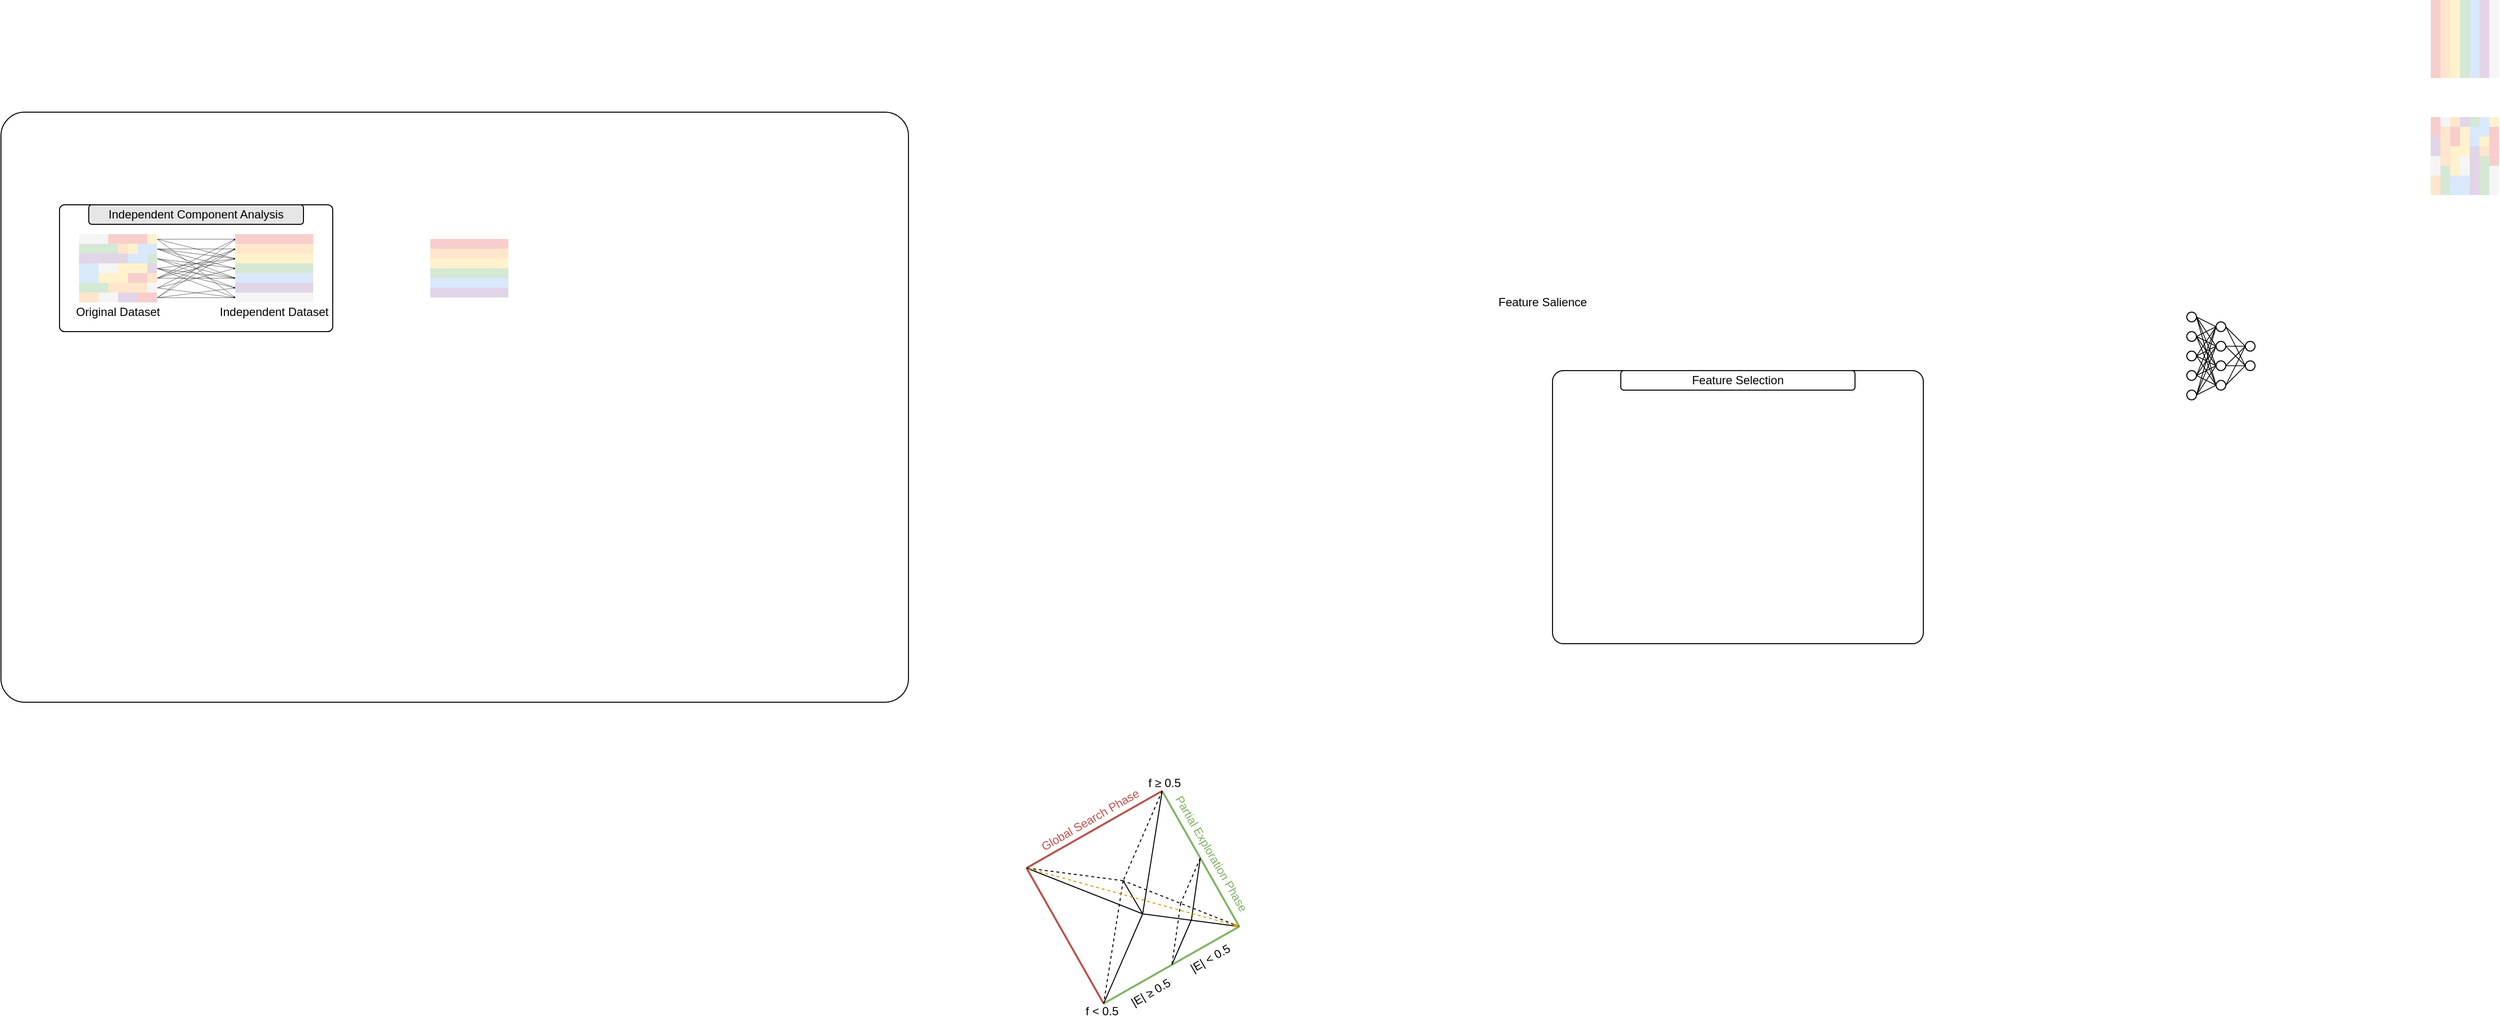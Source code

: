 <mxfile version="21.7.2" type="github">
  <diagram name="第 1 页" id="YQ_WwDAmIUOAAhOGefHQ">
    <mxGraphModel dx="3118" dy="365" grid="1" gridSize="10" guides="1" tooltips="1" connect="1" arrows="1" fold="1" page="1" pageScale="1" pageWidth="827" pageHeight="1169" math="0" shadow="0">
      <root>
        <mxCell id="0" />
        <mxCell id="1" parent="0" />
        <mxCell id="GnAd-ALBWmafCP_U2Yk_-40" value="" style="rounded=1;whiteSpace=wrap;html=1;arcSize=4;" vertex="1" parent="1">
          <mxGeometry x="-1800" y="195" width="930" height="605" as="geometry" />
        </mxCell>
        <mxCell id="dQwBcyI58okyFWnF7Auc-1" value="" style="rounded=0;whiteSpace=wrap;html=1;fillColor=#f8cecc;strokeColor=none;" parent="1" vertex="1">
          <mxGeometry x="690" y="110" width="10" height="10" as="geometry" />
        </mxCell>
        <mxCell id="dQwBcyI58okyFWnF7Auc-2" value="" style="rounded=0;whiteSpace=wrap;html=1;fillColor=#f8cecc;strokeColor=none;" parent="1" vertex="1">
          <mxGeometry x="690" y="120" width="10" height="10" as="geometry" />
        </mxCell>
        <mxCell id="dQwBcyI58okyFWnF7Auc-3" value="" style="rounded=0;whiteSpace=wrap;html=1;fillColor=#f8cecc;strokeColor=none;" parent="1" vertex="1">
          <mxGeometry x="690" y="130" width="10" height="10" as="geometry" />
        </mxCell>
        <mxCell id="dQwBcyI58okyFWnF7Auc-4" value="" style="rounded=0;whiteSpace=wrap;html=1;fillColor=#f8cecc;strokeColor=none;" parent="1" vertex="1">
          <mxGeometry x="690" y="140" width="10" height="10" as="geometry" />
        </mxCell>
        <mxCell id="dQwBcyI58okyFWnF7Auc-5" value="" style="rounded=0;whiteSpace=wrap;html=1;fillColor=#f8cecc;strokeColor=none;" parent="1" vertex="1">
          <mxGeometry x="690" y="150" width="10" height="10" as="geometry" />
        </mxCell>
        <mxCell id="dQwBcyI58okyFWnF7Auc-6" value="" style="rounded=0;whiteSpace=wrap;html=1;fillColor=#f8cecc;strokeColor=none;" parent="1" vertex="1">
          <mxGeometry x="690" y="100" width="10" height="10" as="geometry" />
        </mxCell>
        <mxCell id="dQwBcyI58okyFWnF7Auc-8" value="" style="rounded=0;whiteSpace=wrap;html=1;fillColor=#f8cecc;strokeColor=none;" parent="1" vertex="1">
          <mxGeometry x="690" y="90" width="10" height="10" as="geometry" />
        </mxCell>
        <mxCell id="dQwBcyI58okyFWnF7Auc-9" value="" style="rounded=0;whiteSpace=wrap;html=1;fillColor=#f8cecc;strokeColor=none;" parent="1" vertex="1">
          <mxGeometry x="690" y="80" width="10" height="10" as="geometry" />
        </mxCell>
        <mxCell id="dQwBcyI58okyFWnF7Auc-10" value="" style="rounded=0;whiteSpace=wrap;html=1;fillColor=#ffe6cc;strokeColor=none;" parent="1" vertex="1">
          <mxGeometry x="700" y="110" width="10" height="10" as="geometry" />
        </mxCell>
        <mxCell id="dQwBcyI58okyFWnF7Auc-11" value="" style="rounded=0;whiteSpace=wrap;html=1;fillColor=#ffe6cc;strokeColor=none;" parent="1" vertex="1">
          <mxGeometry x="700" y="120" width="10" height="10" as="geometry" />
        </mxCell>
        <mxCell id="dQwBcyI58okyFWnF7Auc-12" value="" style="rounded=0;whiteSpace=wrap;html=1;fillColor=#ffe6cc;strokeColor=none;" parent="1" vertex="1">
          <mxGeometry x="700" y="130" width="10" height="10" as="geometry" />
        </mxCell>
        <mxCell id="dQwBcyI58okyFWnF7Auc-13" value="" style="rounded=0;whiteSpace=wrap;html=1;fillColor=#ffe6cc;strokeColor=none;" parent="1" vertex="1">
          <mxGeometry x="700" y="140" width="10" height="10" as="geometry" />
        </mxCell>
        <mxCell id="dQwBcyI58okyFWnF7Auc-14" value="" style="rounded=0;whiteSpace=wrap;html=1;fillColor=#ffe6cc;strokeColor=none;" parent="1" vertex="1">
          <mxGeometry x="700" y="150" width="10" height="10" as="geometry" />
        </mxCell>
        <mxCell id="dQwBcyI58okyFWnF7Auc-15" value="" style="rounded=0;whiteSpace=wrap;html=1;fillColor=#ffe6cc;strokeColor=none;" parent="1" vertex="1">
          <mxGeometry x="700" y="100" width="10" height="10" as="geometry" />
        </mxCell>
        <mxCell id="dQwBcyI58okyFWnF7Auc-16" value="" style="rounded=0;whiteSpace=wrap;html=1;fillColor=#ffe6cc;strokeColor=none;" parent="1" vertex="1">
          <mxGeometry x="700" y="90" width="10" height="10" as="geometry" />
        </mxCell>
        <mxCell id="dQwBcyI58okyFWnF7Auc-17" value="" style="rounded=0;whiteSpace=wrap;html=1;fillColor=#ffe6cc;strokeColor=none;" parent="1" vertex="1">
          <mxGeometry x="700" y="80" width="10" height="10" as="geometry" />
        </mxCell>
        <mxCell id="dQwBcyI58okyFWnF7Auc-18" value="" style="rounded=0;whiteSpace=wrap;html=1;fillColor=#fff2cc;strokeColor=none;" parent="1" vertex="1">
          <mxGeometry x="710" y="110" width="10" height="10" as="geometry" />
        </mxCell>
        <mxCell id="dQwBcyI58okyFWnF7Auc-19" value="" style="rounded=0;whiteSpace=wrap;html=1;fillColor=#fff2cc;strokeColor=none;" parent="1" vertex="1">
          <mxGeometry x="710" y="120" width="10" height="10" as="geometry" />
        </mxCell>
        <mxCell id="dQwBcyI58okyFWnF7Auc-20" value="" style="rounded=0;whiteSpace=wrap;html=1;fillColor=#fff2cc;strokeColor=none;" parent="1" vertex="1">
          <mxGeometry x="710" y="130" width="10" height="10" as="geometry" />
        </mxCell>
        <mxCell id="dQwBcyI58okyFWnF7Auc-21" value="" style="rounded=0;whiteSpace=wrap;html=1;fillColor=#fff2cc;strokeColor=none;" parent="1" vertex="1">
          <mxGeometry x="710" y="140" width="10" height="10" as="geometry" />
        </mxCell>
        <mxCell id="dQwBcyI58okyFWnF7Auc-22" value="" style="rounded=0;whiteSpace=wrap;html=1;fillColor=#fff2cc;strokeColor=none;" parent="1" vertex="1">
          <mxGeometry x="710" y="150" width="10" height="10" as="geometry" />
        </mxCell>
        <mxCell id="dQwBcyI58okyFWnF7Auc-23" value="" style="rounded=0;whiteSpace=wrap;html=1;fillColor=#fff2cc;strokeColor=none;" parent="1" vertex="1">
          <mxGeometry x="710" y="100" width="10" height="10" as="geometry" />
        </mxCell>
        <mxCell id="dQwBcyI58okyFWnF7Auc-24" value="" style="rounded=0;whiteSpace=wrap;html=1;fillColor=#fff2cc;strokeColor=none;" parent="1" vertex="1">
          <mxGeometry x="710" y="90" width="10" height="10" as="geometry" />
        </mxCell>
        <mxCell id="dQwBcyI58okyFWnF7Auc-25" value="" style="rounded=0;whiteSpace=wrap;html=1;fillColor=#fff2cc;strokeColor=none;" parent="1" vertex="1">
          <mxGeometry x="710" y="80" width="10" height="10" as="geometry" />
        </mxCell>
        <mxCell id="dQwBcyI58okyFWnF7Auc-26" value="" style="rounded=0;whiteSpace=wrap;html=1;fillColor=#d5e8d4;strokeColor=none;" parent="1" vertex="1">
          <mxGeometry x="720" y="110" width="10" height="10" as="geometry" />
        </mxCell>
        <mxCell id="dQwBcyI58okyFWnF7Auc-27" value="" style="rounded=0;whiteSpace=wrap;html=1;fillColor=#d5e8d4;strokeColor=none;" parent="1" vertex="1">
          <mxGeometry x="720" y="120" width="10" height="10" as="geometry" />
        </mxCell>
        <mxCell id="dQwBcyI58okyFWnF7Auc-28" value="" style="rounded=0;whiteSpace=wrap;html=1;fillColor=#d5e8d4;strokeColor=none;" parent="1" vertex="1">
          <mxGeometry x="720" y="130" width="10" height="10" as="geometry" />
        </mxCell>
        <mxCell id="dQwBcyI58okyFWnF7Auc-29" value="" style="rounded=0;whiteSpace=wrap;html=1;fillColor=#d5e8d4;strokeColor=none;" parent="1" vertex="1">
          <mxGeometry x="720" y="140" width="10" height="10" as="geometry" />
        </mxCell>
        <mxCell id="dQwBcyI58okyFWnF7Auc-30" value="" style="rounded=0;whiteSpace=wrap;html=1;fillColor=#d5e8d4;strokeColor=none;" parent="1" vertex="1">
          <mxGeometry x="730" y="200" width="10" height="10" as="geometry" />
        </mxCell>
        <mxCell id="dQwBcyI58okyFWnF7Auc-31" value="" style="rounded=0;whiteSpace=wrap;html=1;fillColor=#d5e8d4;strokeColor=none;" parent="1" vertex="1">
          <mxGeometry x="720" y="100" width="10" height="10" as="geometry" />
        </mxCell>
        <mxCell id="dQwBcyI58okyFWnF7Auc-32" value="" style="rounded=0;whiteSpace=wrap;html=1;fillColor=#d5e8d4;strokeColor=none;" parent="1" vertex="1">
          <mxGeometry x="720" y="90" width="10" height="10" as="geometry" />
        </mxCell>
        <mxCell id="dQwBcyI58okyFWnF7Auc-33" value="" style="rounded=0;whiteSpace=wrap;html=1;fillColor=#d5e8d4;strokeColor=none;" parent="1" vertex="1">
          <mxGeometry x="720" y="80" width="10" height="10" as="geometry" />
        </mxCell>
        <mxCell id="dQwBcyI58okyFWnF7Auc-34" value="" style="rounded=0;whiteSpace=wrap;html=1;fillColor=#dae8fc;strokeColor=none;" parent="1" vertex="1">
          <mxGeometry x="730" y="110" width="10" height="10" as="geometry" />
        </mxCell>
        <mxCell id="dQwBcyI58okyFWnF7Auc-35" value="" style="rounded=0;whiteSpace=wrap;html=1;fillColor=#dae8fc;strokeColor=none;" parent="1" vertex="1">
          <mxGeometry x="730" y="120" width="10" height="10" as="geometry" />
        </mxCell>
        <mxCell id="dQwBcyI58okyFWnF7Auc-36" value="" style="rounded=0;whiteSpace=wrap;html=1;fillColor=#dae8fc;strokeColor=none;" parent="1" vertex="1">
          <mxGeometry x="730" y="130" width="10" height="10" as="geometry" />
        </mxCell>
        <mxCell id="dQwBcyI58okyFWnF7Auc-37" value="" style="rounded=0;whiteSpace=wrap;html=1;fillColor=#dae8fc;strokeColor=none;" parent="1" vertex="1">
          <mxGeometry x="730" y="140" width="10" height="10" as="geometry" />
        </mxCell>
        <mxCell id="dQwBcyI58okyFWnF7Auc-38" value="" style="rounded=0;whiteSpace=wrap;html=1;fillColor=#dae8fc;strokeColor=none;" parent="1" vertex="1">
          <mxGeometry x="730" y="150" width="10" height="10" as="geometry" />
        </mxCell>
        <mxCell id="dQwBcyI58okyFWnF7Auc-39" value="" style="rounded=0;whiteSpace=wrap;html=1;fillColor=#dae8fc;strokeColor=none;" parent="1" vertex="1">
          <mxGeometry x="730" y="100" width="10" height="10" as="geometry" />
        </mxCell>
        <mxCell id="dQwBcyI58okyFWnF7Auc-40" value="" style="rounded=0;whiteSpace=wrap;html=1;fillColor=#dae8fc;strokeColor=none;" parent="1" vertex="1">
          <mxGeometry x="730" y="90" width="10" height="10" as="geometry" />
        </mxCell>
        <mxCell id="dQwBcyI58okyFWnF7Auc-41" value="" style="rounded=0;whiteSpace=wrap;html=1;fillColor=#dae8fc;strokeColor=none;" parent="1" vertex="1">
          <mxGeometry x="730" y="80" width="10" height="10" as="geometry" />
        </mxCell>
        <mxCell id="dQwBcyI58okyFWnF7Auc-42" value="" style="rounded=0;whiteSpace=wrap;html=1;fillColor=#e1d5e7;strokeColor=none;" parent="1" vertex="1">
          <mxGeometry x="740" y="110" width="10" height="10" as="geometry" />
        </mxCell>
        <mxCell id="dQwBcyI58okyFWnF7Auc-43" value="" style="rounded=0;whiteSpace=wrap;html=1;fillColor=#e1d5e7;strokeColor=none;" parent="1" vertex="1">
          <mxGeometry x="740" y="120" width="10" height="10" as="geometry" />
        </mxCell>
        <mxCell id="dQwBcyI58okyFWnF7Auc-44" value="" style="rounded=0;whiteSpace=wrap;html=1;fillColor=#e1d5e7;strokeColor=none;" parent="1" vertex="1">
          <mxGeometry x="740" y="130" width="10" height="10" as="geometry" />
        </mxCell>
        <mxCell id="dQwBcyI58okyFWnF7Auc-45" value="" style="rounded=0;whiteSpace=wrap;html=1;fillColor=#e1d5e7;strokeColor=none;" parent="1" vertex="1">
          <mxGeometry x="740" y="140" width="10" height="10" as="geometry" />
        </mxCell>
        <mxCell id="dQwBcyI58okyFWnF7Auc-46" value="" style="rounded=0;whiteSpace=wrap;html=1;fillColor=#e1d5e7;strokeColor=none;" parent="1" vertex="1">
          <mxGeometry x="740" y="150" width="10" height="10" as="geometry" />
        </mxCell>
        <mxCell id="dQwBcyI58okyFWnF7Auc-47" value="" style="rounded=0;whiteSpace=wrap;html=1;fillColor=#e1d5e7;strokeColor=none;" parent="1" vertex="1">
          <mxGeometry x="740" y="100" width="10" height="10" as="geometry" />
        </mxCell>
        <mxCell id="dQwBcyI58okyFWnF7Auc-48" value="" style="rounded=0;whiteSpace=wrap;html=1;fillColor=#e1d5e7;strokeColor=none;" parent="1" vertex="1">
          <mxGeometry x="740" y="90" width="10" height="10" as="geometry" />
        </mxCell>
        <mxCell id="dQwBcyI58okyFWnF7Auc-49" value="" style="rounded=0;whiteSpace=wrap;html=1;fillColor=#e1d5e7;strokeColor=none;" parent="1" vertex="1">
          <mxGeometry x="740" y="80" width="10" height="10" as="geometry" />
        </mxCell>
        <mxCell id="dQwBcyI58okyFWnF7Auc-50" value="" style="rounded=0;whiteSpace=wrap;html=1;fillColor=#f5f5f5;strokeColor=none;fontColor=#333333;" parent="1" vertex="1">
          <mxGeometry x="750" y="110" width="10" height="10" as="geometry" />
        </mxCell>
        <mxCell id="dQwBcyI58okyFWnF7Auc-51" value="" style="rounded=0;whiteSpace=wrap;html=1;fillColor=#f5f5f5;strokeColor=none;fontColor=#333333;" parent="1" vertex="1">
          <mxGeometry x="750" y="120" width="10" height="10" as="geometry" />
        </mxCell>
        <mxCell id="dQwBcyI58okyFWnF7Auc-52" value="" style="rounded=0;whiteSpace=wrap;html=1;fillColor=#f5f5f5;strokeColor=none;fontColor=#333333;" parent="1" vertex="1">
          <mxGeometry x="750" y="130" width="10" height="10" as="geometry" />
        </mxCell>
        <mxCell id="dQwBcyI58okyFWnF7Auc-53" value="" style="rounded=0;whiteSpace=wrap;html=1;fillColor=#f5f5f5;strokeColor=none;fontColor=#333333;" parent="1" vertex="1">
          <mxGeometry x="750" y="140" width="10" height="10" as="geometry" />
        </mxCell>
        <mxCell id="dQwBcyI58okyFWnF7Auc-54" value="" style="rounded=0;whiteSpace=wrap;html=1;fillColor=#f5f5f5;strokeColor=none;fontColor=#333333;" parent="1" vertex="1">
          <mxGeometry x="750" y="150" width="10" height="10" as="geometry" />
        </mxCell>
        <mxCell id="dQwBcyI58okyFWnF7Auc-55" value="" style="rounded=0;whiteSpace=wrap;html=1;fillColor=#f5f5f5;strokeColor=none;fontColor=#333333;" parent="1" vertex="1">
          <mxGeometry x="750" y="100" width="10" height="10" as="geometry" />
        </mxCell>
        <mxCell id="dQwBcyI58okyFWnF7Auc-56" value="" style="rounded=0;whiteSpace=wrap;html=1;fillColor=#f5f5f5;strokeColor=none;fontColor=#333333;" parent="1" vertex="1">
          <mxGeometry x="750" y="90" width="10" height="10" as="geometry" />
        </mxCell>
        <mxCell id="dQwBcyI58okyFWnF7Auc-57" value="" style="rounded=0;whiteSpace=wrap;html=1;fillColor=#f5f5f5;strokeColor=none;fontColor=#333333;" parent="1" vertex="1">
          <mxGeometry x="750" y="80" width="10" height="10" as="geometry" />
        </mxCell>
        <mxCell id="dQwBcyI58okyFWnF7Auc-58" value="" style="rounded=0;whiteSpace=wrap;html=1;fillColor=#f8cecc;strokeColor=none;" parent="1" vertex="1">
          <mxGeometry x="690" y="210" width="10" height="10" as="geometry" />
        </mxCell>
        <mxCell id="dQwBcyI58okyFWnF7Auc-59" value="" style="rounded=0;whiteSpace=wrap;html=1;fillColor=#f8cecc;strokeColor=none;" parent="1" vertex="1">
          <mxGeometry x="690" y="200" width="10" height="10" as="geometry" />
        </mxCell>
        <mxCell id="dQwBcyI58okyFWnF7Auc-60" value="" style="rounded=0;whiteSpace=wrap;html=1;fillColor=#ffe6cc;strokeColor=none;" parent="1" vertex="1">
          <mxGeometry x="710" y="200" width="10" height="10" as="geometry" />
        </mxCell>
        <mxCell id="dQwBcyI58okyFWnF7Auc-61" value="" style="rounded=0;whiteSpace=wrap;html=1;fillColor=#d5e8d4;strokeColor=none;" parent="1" vertex="1">
          <mxGeometry x="720" y="150" width="10" height="10" as="geometry" />
        </mxCell>
        <mxCell id="dQwBcyI58okyFWnF7Auc-62" value="" style="rounded=0;whiteSpace=wrap;html=1;fillColor=#f5f5f5;strokeColor=none;fontColor=#333333;" parent="1" vertex="1">
          <mxGeometry x="700" y="200" width="10" height="10" as="geometry" />
        </mxCell>
        <mxCell id="dQwBcyI58okyFWnF7Auc-63" value="" style="rounded=0;whiteSpace=wrap;html=1;fillColor=#e1d5e7;strokeColor=none;" parent="1" vertex="1">
          <mxGeometry x="720" y="200" width="10" height="10" as="geometry" />
        </mxCell>
        <mxCell id="dQwBcyI58okyFWnF7Auc-64" value="" style="rounded=0;whiteSpace=wrap;html=1;fillColor=#dae8fc;strokeColor=none;" parent="1" vertex="1">
          <mxGeometry x="740" y="200" width="10" height="10" as="geometry" />
        </mxCell>
        <mxCell id="dQwBcyI58okyFWnF7Auc-65" value="" style="rounded=0;whiteSpace=wrap;html=1;fillColor=#fff2cc;strokeColor=none;" parent="1" vertex="1">
          <mxGeometry x="750" y="200" width="10" height="10" as="geometry" />
        </mxCell>
        <mxCell id="dQwBcyI58okyFWnF7Auc-66" value="" style="rounded=0;whiteSpace=wrap;html=1;fillColor=#ffe6cc;strokeColor=none;" parent="1" vertex="1">
          <mxGeometry x="700" y="210" width="10" height="10" as="geometry" />
        </mxCell>
        <mxCell id="dQwBcyI58okyFWnF7Auc-67" value="" style="rounded=0;whiteSpace=wrap;html=1;fillColor=#ffe6cc;strokeColor=none;" parent="1" vertex="1">
          <mxGeometry x="700" y="220" width="10" height="10" as="geometry" />
        </mxCell>
        <mxCell id="dQwBcyI58okyFWnF7Auc-68" value="" style="rounded=0;whiteSpace=wrap;html=1;fillColor=#ffe6cc;strokeColor=none;" parent="1" vertex="1">
          <mxGeometry x="700" y="230" width="10" height="10" as="geometry" />
        </mxCell>
        <mxCell id="dQwBcyI58okyFWnF7Auc-69" value="" style="rounded=0;whiteSpace=wrap;html=1;fillColor=#ffe6cc;strokeColor=none;" parent="1" vertex="1">
          <mxGeometry x="700" y="240" width="10" height="10" as="geometry" />
        </mxCell>
        <mxCell id="dQwBcyI58okyFWnF7Auc-74" value="" style="rounded=0;whiteSpace=wrap;html=1;fillColor=#d5e8d4;strokeColor=none;" parent="1" vertex="1">
          <mxGeometry x="700" y="250" width="10" height="10" as="geometry" />
        </mxCell>
        <mxCell id="dQwBcyI58okyFWnF7Auc-75" value="" style="rounded=0;whiteSpace=wrap;html=1;fillColor=#d5e8d4;strokeColor=none;" parent="1" vertex="1">
          <mxGeometry x="700" y="260" width="10" height="10" as="geometry" />
        </mxCell>
        <mxCell id="dQwBcyI58okyFWnF7Auc-76" value="" style="rounded=0;whiteSpace=wrap;html=1;fillColor=#d5e8d4;strokeColor=none;" parent="1" vertex="1">
          <mxGeometry x="700" y="270" width="10" height="10" as="geometry" />
        </mxCell>
        <mxCell id="dQwBcyI58okyFWnF7Auc-77" value="" style="rounded=0;whiteSpace=wrap;html=1;fillColor=#e1d5e7;strokeColor=none;" parent="1" vertex="1">
          <mxGeometry x="690" y="220" width="10" height="10" as="geometry" />
        </mxCell>
        <mxCell id="dQwBcyI58okyFWnF7Auc-78" value="" style="rounded=0;whiteSpace=wrap;html=1;fillColor=#e1d5e7;strokeColor=none;" parent="1" vertex="1">
          <mxGeometry x="690" y="230" width="10" height="10" as="geometry" />
        </mxCell>
        <mxCell id="dQwBcyI58okyFWnF7Auc-79" value="" style="rounded=0;whiteSpace=wrap;html=1;fillColor=#f5f5f5;strokeColor=none;fontColor=#333333;" parent="1" vertex="1">
          <mxGeometry x="690" y="240" width="10" height="10" as="geometry" />
        </mxCell>
        <mxCell id="dQwBcyI58okyFWnF7Auc-80" value="" style="rounded=0;whiteSpace=wrap;html=1;fillColor=#d5e8d4;strokeColor=none;" parent="1" vertex="1">
          <mxGeometry x="740" y="240" width="10" height="10" as="geometry" />
        </mxCell>
        <mxCell id="dQwBcyI58okyFWnF7Auc-81" value="" style="rounded=0;whiteSpace=wrap;html=1;fillColor=#d5e8d4;strokeColor=none;" parent="1" vertex="1">
          <mxGeometry x="740" y="250" width="10" height="10" as="geometry" />
        </mxCell>
        <mxCell id="dQwBcyI58okyFWnF7Auc-82" value="" style="rounded=0;whiteSpace=wrap;html=1;fillColor=#d5e8d4;strokeColor=none;" parent="1" vertex="1">
          <mxGeometry x="740" y="260" width="10" height="10" as="geometry" />
        </mxCell>
        <mxCell id="dQwBcyI58okyFWnF7Auc-83" value="" style="rounded=0;whiteSpace=wrap;html=1;fillColor=#d5e8d4;strokeColor=none;" parent="1" vertex="1">
          <mxGeometry x="740" y="270" width="10" height="10" as="geometry" />
        </mxCell>
        <mxCell id="dQwBcyI58okyFWnF7Auc-84" value="" style="rounded=0;whiteSpace=wrap;html=1;fillColor=#f8cecc;strokeColor=none;" parent="1" vertex="1">
          <mxGeometry x="750" y="210" width="10" height="10" as="geometry" />
        </mxCell>
        <mxCell id="dQwBcyI58okyFWnF7Auc-85" value="" style="rounded=0;whiteSpace=wrap;html=1;fillColor=#f8cecc;strokeColor=none;" parent="1" vertex="1">
          <mxGeometry x="750" y="220" width="10" height="10" as="geometry" />
        </mxCell>
        <mxCell id="dQwBcyI58okyFWnF7Auc-86" value="" style="rounded=0;whiteSpace=wrap;html=1;fillColor=#f8cecc;strokeColor=none;" parent="1" vertex="1">
          <mxGeometry x="750" y="230" width="10" height="10" as="geometry" />
        </mxCell>
        <mxCell id="dQwBcyI58okyFWnF7Auc-87" value="" style="rounded=0;whiteSpace=wrap;html=1;fillColor=#f8cecc;strokeColor=none;" parent="1" vertex="1">
          <mxGeometry x="750" y="240" width="10" height="10" as="geometry" />
        </mxCell>
        <mxCell id="dQwBcyI58okyFWnF7Auc-88" value="" style="rounded=0;whiteSpace=wrap;html=1;fillColor=#f8cecc;strokeColor=none;" parent="1" vertex="1">
          <mxGeometry x="710" y="210" width="10" height="10" as="geometry" />
        </mxCell>
        <mxCell id="dQwBcyI58okyFWnF7Auc-89" value="" style="rounded=0;whiteSpace=wrap;html=1;fillColor=#f8cecc;strokeColor=none;" parent="1" vertex="1">
          <mxGeometry x="710" y="220" width="10" height="10" as="geometry" />
        </mxCell>
        <mxCell id="dQwBcyI58okyFWnF7Auc-90" value="" style="rounded=0;whiteSpace=wrap;html=1;fillColor=#e1d5e7;strokeColor=none;" parent="1" vertex="1">
          <mxGeometry x="730" y="230" width="10" height="10" as="geometry" />
        </mxCell>
        <mxCell id="dQwBcyI58okyFWnF7Auc-91" value="" style="rounded=0;whiteSpace=wrap;html=1;fillColor=#e1d5e7;strokeColor=none;" parent="1" vertex="1">
          <mxGeometry x="730" y="240" width="10" height="10" as="geometry" />
        </mxCell>
        <mxCell id="dQwBcyI58okyFWnF7Auc-92" value="" style="rounded=0;whiteSpace=wrap;html=1;fillColor=#e1d5e7;strokeColor=none;" parent="1" vertex="1">
          <mxGeometry x="730" y="250" width="10" height="10" as="geometry" />
        </mxCell>
        <mxCell id="dQwBcyI58okyFWnF7Auc-93" value="" style="rounded=0;whiteSpace=wrap;html=1;fillColor=#e1d5e7;strokeColor=none;" parent="1" vertex="1">
          <mxGeometry x="730" y="260" width="10" height="10" as="geometry" />
        </mxCell>
        <mxCell id="dQwBcyI58okyFWnF7Auc-94" value="" style="rounded=0;whiteSpace=wrap;html=1;fillColor=#e1d5e7;strokeColor=none;" parent="1" vertex="1">
          <mxGeometry x="730" y="270" width="10" height="10" as="geometry" />
        </mxCell>
        <mxCell id="dQwBcyI58okyFWnF7Auc-95" value="" style="rounded=0;whiteSpace=wrap;html=1;fillColor=#fff2cc;strokeColor=none;" parent="1" vertex="1">
          <mxGeometry x="720" y="230" width="10" height="10" as="geometry" />
        </mxCell>
        <mxCell id="dQwBcyI58okyFWnF7Auc-96" value="" style="rounded=0;whiteSpace=wrap;html=1;fillColor=#fff2cc;strokeColor=none;" parent="1" vertex="1">
          <mxGeometry x="740" y="220" width="10" height="10" as="geometry" />
        </mxCell>
        <mxCell id="dQwBcyI58okyFWnF7Auc-97" value="" style="rounded=0;whiteSpace=wrap;html=1;fillColor=#fff2cc;strokeColor=none;" parent="1" vertex="1">
          <mxGeometry x="710" y="230" width="10" height="10" as="geometry" />
        </mxCell>
        <mxCell id="dQwBcyI58okyFWnF7Auc-98" value="" style="rounded=0;whiteSpace=wrap;html=1;fillColor=#fff2cc;strokeColor=none;" parent="1" vertex="1">
          <mxGeometry x="710" y="240" width="10" height="10" as="geometry" />
        </mxCell>
        <mxCell id="dQwBcyI58okyFWnF7Auc-99" value="" style="rounded=0;whiteSpace=wrap;html=1;fillColor=#fff2cc;strokeColor=none;" parent="1" vertex="1">
          <mxGeometry x="710" y="250" width="10" height="10" as="geometry" />
        </mxCell>
        <mxCell id="dQwBcyI58okyFWnF7Auc-100" value="" style="rounded=0;whiteSpace=wrap;html=1;fillColor=#fff2cc;strokeColor=none;" parent="1" vertex="1">
          <mxGeometry x="720" y="220" width="10" height="10" as="geometry" />
        </mxCell>
        <mxCell id="dQwBcyI58okyFWnF7Auc-101" value="" style="rounded=0;whiteSpace=wrap;html=1;fillColor=#fff2cc;strokeColor=none;" parent="1" vertex="1">
          <mxGeometry x="720" y="210" width="10" height="10" as="geometry" />
        </mxCell>
        <mxCell id="dQwBcyI58okyFWnF7Auc-102" value="" style="rounded=0;whiteSpace=wrap;html=1;fillColor=#ffe6cc;strokeColor=none;" parent="1" vertex="1">
          <mxGeometry x="690" y="260" width="10" height="10" as="geometry" />
        </mxCell>
        <mxCell id="dQwBcyI58okyFWnF7Auc-103" value="" style="rounded=0;whiteSpace=wrap;html=1;fillColor=#ffe6cc;strokeColor=none;" parent="1" vertex="1">
          <mxGeometry x="690" y="270" width="10" height="10" as="geometry" />
        </mxCell>
        <mxCell id="dQwBcyI58okyFWnF7Auc-104" value="" style="rounded=0;whiteSpace=wrap;html=1;fillColor=#ffe6cc;strokeColor=none;" parent="1" vertex="1">
          <mxGeometry x="740" y="230" width="10" height="10" as="geometry" />
        </mxCell>
        <mxCell id="dQwBcyI58okyFWnF7Auc-105" value="" style="rounded=0;whiteSpace=wrap;html=1;fillColor=#f5f5f5;strokeColor=none;fontColor=#333333;" parent="1" vertex="1">
          <mxGeometry x="720" y="250" width="10" height="10" as="geometry" />
        </mxCell>
        <mxCell id="dQwBcyI58okyFWnF7Auc-106" value="" style="rounded=0;whiteSpace=wrap;html=1;fillColor=#f5f5f5;strokeColor=none;fontColor=#333333;" parent="1" vertex="1">
          <mxGeometry x="750" y="250" width="10" height="10" as="geometry" />
        </mxCell>
        <mxCell id="dQwBcyI58okyFWnF7Auc-107" value="" style="rounded=0;whiteSpace=wrap;html=1;fillColor=#f5f5f5;strokeColor=none;fontColor=#333333;" parent="1" vertex="1">
          <mxGeometry x="750" y="260" width="10" height="10" as="geometry" />
        </mxCell>
        <mxCell id="dQwBcyI58okyFWnF7Auc-108" value="" style="rounded=0;whiteSpace=wrap;html=1;fillColor=#f5f5f5;strokeColor=none;fontColor=#333333;" parent="1" vertex="1">
          <mxGeometry x="750" y="270" width="10" height="10" as="geometry" />
        </mxCell>
        <mxCell id="dQwBcyI58okyFWnF7Auc-109" value="" style="rounded=0;whiteSpace=wrap;html=1;fillColor=#f5f5f5;strokeColor=none;fontColor=#333333;" parent="1" vertex="1">
          <mxGeometry x="690" y="250" width="10" height="10" as="geometry" />
        </mxCell>
        <mxCell id="dQwBcyI58okyFWnF7Auc-110" value="" style="rounded=0;whiteSpace=wrap;html=1;fillColor=#f5f5f5;strokeColor=none;fontColor=#333333;" parent="1" vertex="1">
          <mxGeometry x="720" y="240" width="10" height="10" as="geometry" />
        </mxCell>
        <mxCell id="dQwBcyI58okyFWnF7Auc-111" value="" style="rounded=0;whiteSpace=wrap;html=1;fillColor=#dae8fc;strokeColor=none;" parent="1" vertex="1">
          <mxGeometry x="720" y="260" width="10" height="10" as="geometry" />
        </mxCell>
        <mxCell id="dQwBcyI58okyFWnF7Auc-112" value="" style="rounded=0;whiteSpace=wrap;html=1;fillColor=#dae8fc;strokeColor=none;" parent="1" vertex="1">
          <mxGeometry x="720" y="270" width="10" height="10" as="geometry" />
        </mxCell>
        <mxCell id="dQwBcyI58okyFWnF7Auc-113" value="" style="rounded=0;whiteSpace=wrap;html=1;fillColor=#dae8fc;strokeColor=none;" parent="1" vertex="1">
          <mxGeometry x="730" y="210" width="10" height="10" as="geometry" />
        </mxCell>
        <mxCell id="dQwBcyI58okyFWnF7Auc-114" value="" style="rounded=0;whiteSpace=wrap;html=1;fillColor=#dae8fc;strokeColor=none;" parent="1" vertex="1">
          <mxGeometry x="730" y="220" width="10" height="10" as="geometry" />
        </mxCell>
        <mxCell id="dQwBcyI58okyFWnF7Auc-115" value="" style="rounded=0;whiteSpace=wrap;html=1;fillColor=#dae8fc;strokeColor=none;" parent="1" vertex="1">
          <mxGeometry x="740" y="210" width="10" height="10" as="geometry" />
        </mxCell>
        <mxCell id="dQwBcyI58okyFWnF7Auc-116" value="" style="rounded=0;whiteSpace=wrap;html=1;fillColor=#dae8fc;strokeColor=none;" parent="1" vertex="1">
          <mxGeometry x="710" y="270" width="10" height="10" as="geometry" />
        </mxCell>
        <mxCell id="dQwBcyI58okyFWnF7Auc-117" value="" style="rounded=0;whiteSpace=wrap;html=1;fillColor=#dae8fc;strokeColor=none;" parent="1" vertex="1">
          <mxGeometry x="710" y="260" width="10" height="10" as="geometry" />
        </mxCell>
        <mxCell id="dQwBcyI58okyFWnF7Auc-121" value="" style="rounded=1;whiteSpace=wrap;html=1;arcSize=4;" parent="1" vertex="1">
          <mxGeometry x="-210" y="460" width="380" height="280" as="geometry" />
        </mxCell>
        <mxCell id="dQwBcyI58okyFWnF7Auc-122" value="Feature Selection" style="rounded=1;whiteSpace=wrap;html=1;" parent="1" vertex="1">
          <mxGeometry x="-140" y="460" width="240" height="20" as="geometry" />
        </mxCell>
        <mxCell id="dQwBcyI58okyFWnF7Auc-551" value="" style="group;rotation=90;" parent="1" vertex="1" connectable="0">
          <mxGeometry x="-1350" y="315" width="60" height="80" as="geometry" />
        </mxCell>
        <mxCell id="dQwBcyI58okyFWnF7Auc-495" value="" style="rounded=0;whiteSpace=wrap;html=1;fillColor=#f8cecc;strokeColor=none;rotation=90;" parent="dQwBcyI58okyFWnF7Auc-551" vertex="1">
          <mxGeometry x="30" y="10" width="10" height="10" as="geometry" />
        </mxCell>
        <mxCell id="dQwBcyI58okyFWnF7Auc-496" value="" style="rounded=0;whiteSpace=wrap;html=1;fillColor=#f8cecc;strokeColor=none;rotation=90;" parent="dQwBcyI58okyFWnF7Auc-551" vertex="1">
          <mxGeometry x="20" y="10" width="10" height="10" as="geometry" />
        </mxCell>
        <mxCell id="dQwBcyI58okyFWnF7Auc-497" value="" style="rounded=0;whiteSpace=wrap;html=1;fillColor=#f8cecc;strokeColor=none;rotation=90;" parent="dQwBcyI58okyFWnF7Auc-551" vertex="1">
          <mxGeometry x="10" y="10" width="10" height="10" as="geometry" />
        </mxCell>
        <mxCell id="dQwBcyI58okyFWnF7Auc-498" value="" style="rounded=0;whiteSpace=wrap;html=1;fillColor=#f8cecc;strokeColor=none;rotation=90;" parent="dQwBcyI58okyFWnF7Auc-551" vertex="1">
          <mxGeometry y="10" width="10" height="10" as="geometry" />
        </mxCell>
        <mxCell id="dQwBcyI58okyFWnF7Auc-499" value="" style="rounded=0;whiteSpace=wrap;html=1;fillColor=#f8cecc;strokeColor=none;rotation=90;" parent="dQwBcyI58okyFWnF7Auc-551" vertex="1">
          <mxGeometry x="-10" y="10" width="10" height="10" as="geometry" />
        </mxCell>
        <mxCell id="dQwBcyI58okyFWnF7Auc-500" value="" style="rounded=0;whiteSpace=wrap;html=1;fillColor=#f8cecc;strokeColor=none;rotation=90;" parent="dQwBcyI58okyFWnF7Auc-551" vertex="1">
          <mxGeometry x="40" y="10" width="10" height="10" as="geometry" />
        </mxCell>
        <mxCell id="dQwBcyI58okyFWnF7Auc-501" value="" style="rounded=0;whiteSpace=wrap;html=1;fillColor=#f8cecc;strokeColor=none;rotation=90;" parent="dQwBcyI58okyFWnF7Auc-551" vertex="1">
          <mxGeometry x="50" y="10" width="10" height="10" as="geometry" />
        </mxCell>
        <mxCell id="dQwBcyI58okyFWnF7Auc-502" value="" style="rounded=0;whiteSpace=wrap;html=1;fillColor=#f8cecc;strokeColor=none;rotation=90;" parent="dQwBcyI58okyFWnF7Auc-551" vertex="1">
          <mxGeometry x="60" y="10" width="10" height="10" as="geometry" />
        </mxCell>
        <mxCell id="dQwBcyI58okyFWnF7Auc-503" value="" style="rounded=0;whiteSpace=wrap;html=1;fillColor=#ffe6cc;strokeColor=none;rotation=90;" parent="dQwBcyI58okyFWnF7Auc-551" vertex="1">
          <mxGeometry x="30" y="20" width="10" height="10" as="geometry" />
        </mxCell>
        <mxCell id="dQwBcyI58okyFWnF7Auc-504" value="" style="rounded=0;whiteSpace=wrap;html=1;fillColor=#ffe6cc;strokeColor=none;rotation=90;" parent="dQwBcyI58okyFWnF7Auc-551" vertex="1">
          <mxGeometry x="20" y="20" width="10" height="10" as="geometry" />
        </mxCell>
        <mxCell id="dQwBcyI58okyFWnF7Auc-505" value="" style="rounded=0;whiteSpace=wrap;html=1;fillColor=#ffe6cc;strokeColor=none;rotation=90;" parent="dQwBcyI58okyFWnF7Auc-551" vertex="1">
          <mxGeometry x="10" y="20" width="10" height="10" as="geometry" />
        </mxCell>
        <mxCell id="dQwBcyI58okyFWnF7Auc-506" value="" style="rounded=0;whiteSpace=wrap;html=1;fillColor=#ffe6cc;strokeColor=none;rotation=90;" parent="dQwBcyI58okyFWnF7Auc-551" vertex="1">
          <mxGeometry y="20" width="10" height="10" as="geometry" />
        </mxCell>
        <mxCell id="dQwBcyI58okyFWnF7Auc-507" value="" style="rounded=0;whiteSpace=wrap;html=1;fillColor=#ffe6cc;strokeColor=none;rotation=90;" parent="dQwBcyI58okyFWnF7Auc-551" vertex="1">
          <mxGeometry x="-10" y="20" width="10" height="10" as="geometry" />
        </mxCell>
        <mxCell id="dQwBcyI58okyFWnF7Auc-508" value="" style="rounded=0;whiteSpace=wrap;html=1;fillColor=#ffe6cc;strokeColor=none;rotation=90;" parent="dQwBcyI58okyFWnF7Auc-551" vertex="1">
          <mxGeometry x="40" y="20" width="10" height="10" as="geometry" />
        </mxCell>
        <mxCell id="dQwBcyI58okyFWnF7Auc-509" value="" style="rounded=0;whiteSpace=wrap;html=1;fillColor=#ffe6cc;strokeColor=none;rotation=90;" parent="dQwBcyI58okyFWnF7Auc-551" vertex="1">
          <mxGeometry x="50" y="20" width="10" height="10" as="geometry" />
        </mxCell>
        <mxCell id="dQwBcyI58okyFWnF7Auc-510" value="" style="rounded=0;whiteSpace=wrap;html=1;fillColor=#ffe6cc;strokeColor=none;rotation=90;" parent="dQwBcyI58okyFWnF7Auc-551" vertex="1">
          <mxGeometry x="60" y="20" width="10" height="10" as="geometry" />
        </mxCell>
        <mxCell id="dQwBcyI58okyFWnF7Auc-511" value="" style="rounded=0;whiteSpace=wrap;html=1;fillColor=#fff2cc;strokeColor=none;rotation=90;" parent="dQwBcyI58okyFWnF7Auc-551" vertex="1">
          <mxGeometry x="30" y="30" width="10" height="10" as="geometry" />
        </mxCell>
        <mxCell id="dQwBcyI58okyFWnF7Auc-512" value="" style="rounded=0;whiteSpace=wrap;html=1;fillColor=#fff2cc;strokeColor=none;rotation=90;" parent="dQwBcyI58okyFWnF7Auc-551" vertex="1">
          <mxGeometry x="20" y="30" width="10" height="10" as="geometry" />
        </mxCell>
        <mxCell id="dQwBcyI58okyFWnF7Auc-513" value="" style="rounded=0;whiteSpace=wrap;html=1;fillColor=#fff2cc;strokeColor=none;rotation=90;" parent="dQwBcyI58okyFWnF7Auc-551" vertex="1">
          <mxGeometry x="10" y="30" width="10" height="10" as="geometry" />
        </mxCell>
        <mxCell id="dQwBcyI58okyFWnF7Auc-514" value="" style="rounded=0;whiteSpace=wrap;html=1;fillColor=#fff2cc;strokeColor=none;rotation=90;" parent="dQwBcyI58okyFWnF7Auc-551" vertex="1">
          <mxGeometry y="30" width="10" height="10" as="geometry" />
        </mxCell>
        <mxCell id="dQwBcyI58okyFWnF7Auc-515" value="" style="rounded=0;whiteSpace=wrap;html=1;fillColor=#fff2cc;strokeColor=none;rotation=90;" parent="dQwBcyI58okyFWnF7Auc-551" vertex="1">
          <mxGeometry x="-10" y="30" width="10" height="10" as="geometry" />
        </mxCell>
        <mxCell id="dQwBcyI58okyFWnF7Auc-516" value="" style="rounded=0;whiteSpace=wrap;html=1;fillColor=#fff2cc;strokeColor=none;rotation=90;" parent="dQwBcyI58okyFWnF7Auc-551" vertex="1">
          <mxGeometry x="40" y="30" width="10" height="10" as="geometry" />
        </mxCell>
        <mxCell id="dQwBcyI58okyFWnF7Auc-517" value="" style="rounded=0;whiteSpace=wrap;html=1;fillColor=#fff2cc;strokeColor=none;rotation=90;" parent="dQwBcyI58okyFWnF7Auc-551" vertex="1">
          <mxGeometry x="50" y="30" width="10" height="10" as="geometry" />
        </mxCell>
        <mxCell id="dQwBcyI58okyFWnF7Auc-518" value="" style="rounded=0;whiteSpace=wrap;html=1;fillColor=#fff2cc;strokeColor=none;rotation=90;" parent="dQwBcyI58okyFWnF7Auc-551" vertex="1">
          <mxGeometry x="60" y="30" width="10" height="10" as="geometry" />
        </mxCell>
        <mxCell id="dQwBcyI58okyFWnF7Auc-519" value="" style="rounded=0;whiteSpace=wrap;html=1;fillColor=#d5e8d4;strokeColor=none;rotation=90;" parent="dQwBcyI58okyFWnF7Auc-551" vertex="1">
          <mxGeometry x="30" y="40" width="10" height="10" as="geometry" />
        </mxCell>
        <mxCell id="dQwBcyI58okyFWnF7Auc-520" value="" style="rounded=0;whiteSpace=wrap;html=1;fillColor=#d5e8d4;strokeColor=none;rotation=90;" parent="dQwBcyI58okyFWnF7Auc-551" vertex="1">
          <mxGeometry x="20" y="40" width="10" height="10" as="geometry" />
        </mxCell>
        <mxCell id="dQwBcyI58okyFWnF7Auc-521" value="" style="rounded=0;whiteSpace=wrap;html=1;fillColor=#d5e8d4;strokeColor=none;rotation=90;" parent="dQwBcyI58okyFWnF7Auc-551" vertex="1">
          <mxGeometry x="10" y="40" width="10" height="10" as="geometry" />
        </mxCell>
        <mxCell id="dQwBcyI58okyFWnF7Auc-522" value="" style="rounded=0;whiteSpace=wrap;html=1;fillColor=#d5e8d4;strokeColor=none;rotation=90;" parent="dQwBcyI58okyFWnF7Auc-551" vertex="1">
          <mxGeometry y="40" width="10" height="10" as="geometry" />
        </mxCell>
        <mxCell id="dQwBcyI58okyFWnF7Auc-523" value="" style="rounded=0;whiteSpace=wrap;html=1;fillColor=#d5e8d4;strokeColor=none;rotation=90;" parent="dQwBcyI58okyFWnF7Auc-551" vertex="1">
          <mxGeometry x="40" y="40" width="10" height="10" as="geometry" />
        </mxCell>
        <mxCell id="dQwBcyI58okyFWnF7Auc-524" value="" style="rounded=0;whiteSpace=wrap;html=1;fillColor=#d5e8d4;strokeColor=none;rotation=90;" parent="dQwBcyI58okyFWnF7Auc-551" vertex="1">
          <mxGeometry x="50" y="40" width="10" height="10" as="geometry" />
        </mxCell>
        <mxCell id="dQwBcyI58okyFWnF7Auc-525" value="" style="rounded=0;whiteSpace=wrap;html=1;fillColor=#d5e8d4;strokeColor=none;rotation=90;" parent="dQwBcyI58okyFWnF7Auc-551" vertex="1">
          <mxGeometry x="60" y="40" width="10" height="10" as="geometry" />
        </mxCell>
        <mxCell id="dQwBcyI58okyFWnF7Auc-526" value="" style="rounded=0;whiteSpace=wrap;html=1;fillColor=#dae8fc;strokeColor=none;rotation=90;" parent="dQwBcyI58okyFWnF7Auc-551" vertex="1">
          <mxGeometry x="30" y="50" width="10" height="10" as="geometry" />
        </mxCell>
        <mxCell id="dQwBcyI58okyFWnF7Auc-527" value="" style="rounded=0;whiteSpace=wrap;html=1;fillColor=#dae8fc;strokeColor=none;rotation=90;" parent="dQwBcyI58okyFWnF7Auc-551" vertex="1">
          <mxGeometry x="20" y="50" width="10" height="10" as="geometry" />
        </mxCell>
        <mxCell id="dQwBcyI58okyFWnF7Auc-528" value="" style="rounded=0;whiteSpace=wrap;html=1;fillColor=#dae8fc;strokeColor=none;rotation=90;" parent="dQwBcyI58okyFWnF7Auc-551" vertex="1">
          <mxGeometry x="10" y="50" width="10" height="10" as="geometry" />
        </mxCell>
        <mxCell id="dQwBcyI58okyFWnF7Auc-529" value="" style="rounded=0;whiteSpace=wrap;html=1;fillColor=#dae8fc;strokeColor=none;rotation=90;" parent="dQwBcyI58okyFWnF7Auc-551" vertex="1">
          <mxGeometry y="50" width="10" height="10" as="geometry" />
        </mxCell>
        <mxCell id="dQwBcyI58okyFWnF7Auc-530" value="" style="rounded=0;whiteSpace=wrap;html=1;fillColor=#dae8fc;strokeColor=none;rotation=90;" parent="dQwBcyI58okyFWnF7Auc-551" vertex="1">
          <mxGeometry x="-10" y="50" width="10" height="10" as="geometry" />
        </mxCell>
        <mxCell id="dQwBcyI58okyFWnF7Auc-531" value="" style="rounded=0;whiteSpace=wrap;html=1;fillColor=#dae8fc;strokeColor=none;rotation=90;" parent="dQwBcyI58okyFWnF7Auc-551" vertex="1">
          <mxGeometry x="40" y="50" width="10" height="10" as="geometry" />
        </mxCell>
        <mxCell id="dQwBcyI58okyFWnF7Auc-532" value="" style="rounded=0;whiteSpace=wrap;html=1;fillColor=#dae8fc;strokeColor=none;rotation=90;" parent="dQwBcyI58okyFWnF7Auc-551" vertex="1">
          <mxGeometry x="50" y="50" width="10" height="10" as="geometry" />
        </mxCell>
        <mxCell id="dQwBcyI58okyFWnF7Auc-533" value="" style="rounded=0;whiteSpace=wrap;html=1;fillColor=#dae8fc;strokeColor=none;rotation=90;" parent="dQwBcyI58okyFWnF7Auc-551" vertex="1">
          <mxGeometry x="60" y="50" width="10" height="10" as="geometry" />
        </mxCell>
        <mxCell id="dQwBcyI58okyFWnF7Auc-534" value="" style="rounded=0;whiteSpace=wrap;html=1;fillColor=#e1d5e7;strokeColor=none;rotation=90;" parent="dQwBcyI58okyFWnF7Auc-551" vertex="1">
          <mxGeometry x="30" y="60" width="10" height="10" as="geometry" />
        </mxCell>
        <mxCell id="dQwBcyI58okyFWnF7Auc-535" value="" style="rounded=0;whiteSpace=wrap;html=1;fillColor=#e1d5e7;strokeColor=none;rotation=90;" parent="dQwBcyI58okyFWnF7Auc-551" vertex="1">
          <mxGeometry x="20" y="60" width="10" height="10" as="geometry" />
        </mxCell>
        <mxCell id="dQwBcyI58okyFWnF7Auc-536" value="" style="rounded=0;whiteSpace=wrap;html=1;fillColor=#e1d5e7;strokeColor=none;rotation=90;" parent="dQwBcyI58okyFWnF7Auc-551" vertex="1">
          <mxGeometry x="10" y="60" width="10" height="10" as="geometry" />
        </mxCell>
        <mxCell id="dQwBcyI58okyFWnF7Auc-537" value="" style="rounded=0;whiteSpace=wrap;html=1;fillColor=#e1d5e7;strokeColor=none;rotation=90;" parent="dQwBcyI58okyFWnF7Auc-551" vertex="1">
          <mxGeometry y="60" width="10" height="10" as="geometry" />
        </mxCell>
        <mxCell id="dQwBcyI58okyFWnF7Auc-538" value="" style="rounded=0;whiteSpace=wrap;html=1;fillColor=#e1d5e7;strokeColor=none;rotation=90;" parent="dQwBcyI58okyFWnF7Auc-551" vertex="1">
          <mxGeometry x="-10" y="60" width="10" height="10" as="geometry" />
        </mxCell>
        <mxCell id="dQwBcyI58okyFWnF7Auc-539" value="" style="rounded=0;whiteSpace=wrap;html=1;fillColor=#e1d5e7;strokeColor=none;rotation=90;" parent="dQwBcyI58okyFWnF7Auc-551" vertex="1">
          <mxGeometry x="40" y="60" width="10" height="10" as="geometry" />
        </mxCell>
        <mxCell id="dQwBcyI58okyFWnF7Auc-540" value="" style="rounded=0;whiteSpace=wrap;html=1;fillColor=#e1d5e7;strokeColor=none;rotation=90;" parent="dQwBcyI58okyFWnF7Auc-551" vertex="1">
          <mxGeometry x="50" y="60" width="10" height="10" as="geometry" />
        </mxCell>
        <mxCell id="dQwBcyI58okyFWnF7Auc-541" value="" style="rounded=0;whiteSpace=wrap;html=1;fillColor=#e1d5e7;strokeColor=none;rotation=90;" parent="dQwBcyI58okyFWnF7Auc-551" vertex="1">
          <mxGeometry x="60" y="60" width="10" height="10" as="geometry" />
        </mxCell>
        <mxCell id="dQwBcyI58okyFWnF7Auc-550" value="" style="rounded=0;whiteSpace=wrap;html=1;fillColor=#d5e8d4;strokeColor=none;rotation=90;" parent="dQwBcyI58okyFWnF7Auc-551" vertex="1">
          <mxGeometry x="-10" y="40" width="10" height="10" as="geometry" />
        </mxCell>
        <mxCell id="dQwBcyI58okyFWnF7Auc-554" value="Feature Salience" style="rounded=0;whiteSpace=wrap;html=1;fillColor=none;strokeColor=none;fontSize=12;" parent="1" vertex="1">
          <mxGeometry x="-280" y="380" width="120" height="20" as="geometry" />
        </mxCell>
        <mxCell id="dQwBcyI58okyFWnF7Auc-556" value="" style="group" parent="1" vertex="1" connectable="0">
          <mxGeometry x="-1740" y="290" width="280" height="130" as="geometry" />
        </mxCell>
        <mxCell id="dQwBcyI58okyFWnF7Auc-118" value="" style="rounded=1;whiteSpace=wrap;html=1;arcSize=4;" parent="dQwBcyI58okyFWnF7Auc-556" vertex="1">
          <mxGeometry width="280" height="130" as="geometry" />
        </mxCell>
        <mxCell id="dQwBcyI58okyFWnF7Auc-119" value="Independent Component Analysis" style="rounded=1;whiteSpace=wrap;html=1;fillColor=#E6E6E6;" parent="dQwBcyI58okyFWnF7Auc-556" vertex="1">
          <mxGeometry x="30" width="220" height="20" as="geometry" />
        </mxCell>
        <mxCell id="dQwBcyI58okyFWnF7Auc-490" value="" style="group;flipV=1;rotation=-180;" parent="dQwBcyI58okyFWnF7Auc-556" vertex="1" connectable="0">
          <mxGeometry x="20" y="30" width="240" height="70" as="geometry" />
        </mxCell>
        <mxCell id="dQwBcyI58okyFWnF7Auc-264" value="" style="rounded=0;whiteSpace=wrap;html=1;fillColor=#d5e8d4;strokeColor=none;rotation=-270;container=0;" parent="dQwBcyI58okyFWnF7Auc-490" vertex="1">
          <mxGeometry x="70" y="20" width="10" height="10" as="geometry" />
        </mxCell>
        <mxCell id="dQwBcyI58okyFWnF7Auc-292" value="" style="rounded=0;whiteSpace=wrap;html=1;fillColor=#f8cecc;strokeColor=none;rotation=-270;container=0;" parent="dQwBcyI58okyFWnF7Auc-490" vertex="1">
          <mxGeometry x="60" y="60" width="10" height="10" as="geometry" />
        </mxCell>
        <mxCell id="dQwBcyI58okyFWnF7Auc-293" value="" style="rounded=0;whiteSpace=wrap;html=1;fillColor=#f8cecc;strokeColor=none;rotation=-270;container=0;" parent="dQwBcyI58okyFWnF7Auc-490" vertex="1">
          <mxGeometry x="70" y="60" width="10" height="10" as="geometry" />
        </mxCell>
        <mxCell id="dQwBcyI58okyFWnF7Auc-294" value="" style="rounded=0;whiteSpace=wrap;html=1;fillColor=#ffe6cc;strokeColor=none;rotation=-270;container=0;" parent="dQwBcyI58okyFWnF7Auc-490" vertex="1">
          <mxGeometry x="70" y="40" width="10" height="10" as="geometry" />
        </mxCell>
        <mxCell id="dQwBcyI58okyFWnF7Auc-296" value="" style="rounded=0;whiteSpace=wrap;html=1;fillColor=#f5f5f5;strokeColor=none;fontColor=#333333;rotation=-270;container=0;" parent="dQwBcyI58okyFWnF7Auc-490" vertex="1">
          <mxGeometry x="70" y="50" width="10" height="10" as="geometry" />
        </mxCell>
        <mxCell id="dQwBcyI58okyFWnF7Auc-297" value="" style="rounded=0;whiteSpace=wrap;html=1;fillColor=#e1d5e7;strokeColor=none;rotation=-270;container=0;" parent="dQwBcyI58okyFWnF7Auc-490" vertex="1">
          <mxGeometry x="70" y="30" width="10" height="10" as="geometry" />
        </mxCell>
        <mxCell id="dQwBcyI58okyFWnF7Auc-298" value="" style="rounded=0;whiteSpace=wrap;html=1;fillColor=#dae8fc;strokeColor=none;rotation=-270;container=0;" parent="dQwBcyI58okyFWnF7Auc-490" vertex="1">
          <mxGeometry x="70" y="10" width="10" height="10" as="geometry" />
        </mxCell>
        <mxCell id="dQwBcyI58okyFWnF7Auc-299" value="" style="rounded=0;whiteSpace=wrap;html=1;fillColor=#fff2cc;strokeColor=none;rotation=-270;container=0;" parent="dQwBcyI58okyFWnF7Auc-490" vertex="1">
          <mxGeometry x="70" width="10" height="10" as="geometry" />
        </mxCell>
        <mxCell id="dQwBcyI58okyFWnF7Auc-300" value="" style="rounded=0;whiteSpace=wrap;html=1;fillColor=#ffe6cc;strokeColor=none;rotation=-270;container=0;" parent="dQwBcyI58okyFWnF7Auc-490" vertex="1">
          <mxGeometry x="60" y="50" width="10" height="10" as="geometry" />
        </mxCell>
        <mxCell id="dQwBcyI58okyFWnF7Auc-301" value="" style="rounded=0;whiteSpace=wrap;html=1;fillColor=#ffe6cc;strokeColor=none;rotation=-270;container=0;" parent="dQwBcyI58okyFWnF7Auc-490" vertex="1">
          <mxGeometry x="50" y="50" width="10" height="10" as="geometry" />
        </mxCell>
        <mxCell id="dQwBcyI58okyFWnF7Auc-302" value="" style="rounded=0;whiteSpace=wrap;html=1;fillColor=#ffe6cc;strokeColor=none;rotation=-270;container=0;" parent="dQwBcyI58okyFWnF7Auc-490" vertex="1">
          <mxGeometry x="40" y="50" width="10" height="10" as="geometry" />
        </mxCell>
        <mxCell id="dQwBcyI58okyFWnF7Auc-303" value="" style="rounded=0;whiteSpace=wrap;html=1;fillColor=#ffe6cc;strokeColor=none;rotation=-270;container=0;" parent="dQwBcyI58okyFWnF7Auc-490" vertex="1">
          <mxGeometry x="30" y="50" width="10" height="10" as="geometry" />
        </mxCell>
        <mxCell id="dQwBcyI58okyFWnF7Auc-304" value="" style="rounded=0;whiteSpace=wrap;html=1;fillColor=#d5e8d4;strokeColor=none;rotation=-270;container=0;" parent="dQwBcyI58okyFWnF7Auc-490" vertex="1">
          <mxGeometry x="20" y="50" width="10" height="10" as="geometry" />
        </mxCell>
        <mxCell id="dQwBcyI58okyFWnF7Auc-305" value="" style="rounded=0;whiteSpace=wrap;html=1;fillColor=#d5e8d4;strokeColor=none;rotation=-270;container=0;" parent="dQwBcyI58okyFWnF7Auc-490" vertex="1">
          <mxGeometry x="10" y="50" width="10" height="10" as="geometry" />
        </mxCell>
        <mxCell id="dQwBcyI58okyFWnF7Auc-306" value="" style="rounded=0;whiteSpace=wrap;html=1;fillColor=#d5e8d4;strokeColor=none;rotation=-270;container=0;" parent="dQwBcyI58okyFWnF7Auc-490" vertex="1">
          <mxGeometry y="50" width="10" height="10" as="geometry" />
        </mxCell>
        <mxCell id="dQwBcyI58okyFWnF7Auc-307" value="" style="rounded=0;whiteSpace=wrap;html=1;fillColor=#e1d5e7;strokeColor=none;rotation=-270;container=0;" parent="dQwBcyI58okyFWnF7Auc-490" vertex="1">
          <mxGeometry x="50" y="60" width="10" height="10" as="geometry" />
        </mxCell>
        <mxCell id="dQwBcyI58okyFWnF7Auc-308" value="" style="rounded=0;whiteSpace=wrap;html=1;fillColor=#e1d5e7;strokeColor=none;rotation=-270;container=0;" parent="dQwBcyI58okyFWnF7Auc-490" vertex="1">
          <mxGeometry x="40" y="60" width="10" height="10" as="geometry" />
        </mxCell>
        <mxCell id="dQwBcyI58okyFWnF7Auc-309" value="" style="rounded=0;whiteSpace=wrap;html=1;fillColor=#f5f5f5;strokeColor=none;fontColor=#333333;rotation=-270;container=0;" parent="dQwBcyI58okyFWnF7Auc-490" vertex="1">
          <mxGeometry x="30" y="60" width="10" height="10" as="geometry" />
        </mxCell>
        <mxCell id="dQwBcyI58okyFWnF7Auc-310" value="" style="rounded=0;whiteSpace=wrap;html=1;fillColor=#d5e8d4;strokeColor=none;rotation=-270;container=0;" parent="dQwBcyI58okyFWnF7Auc-490" vertex="1">
          <mxGeometry x="30" y="10" width="10" height="10" as="geometry" />
        </mxCell>
        <mxCell id="dQwBcyI58okyFWnF7Auc-311" value="" style="rounded=0;whiteSpace=wrap;html=1;fillColor=#d5e8d4;strokeColor=none;rotation=-270;container=0;" parent="dQwBcyI58okyFWnF7Auc-490" vertex="1">
          <mxGeometry x="20" y="10" width="10" height="10" as="geometry" />
        </mxCell>
        <mxCell id="dQwBcyI58okyFWnF7Auc-312" value="" style="rounded=0;whiteSpace=wrap;html=1;fillColor=#d5e8d4;strokeColor=none;rotation=-270;container=0;" parent="dQwBcyI58okyFWnF7Auc-490" vertex="1">
          <mxGeometry x="10" y="10" width="10" height="10" as="geometry" />
        </mxCell>
        <mxCell id="dQwBcyI58okyFWnF7Auc-313" value="" style="rounded=0;whiteSpace=wrap;html=1;fillColor=#d5e8d4;strokeColor=none;rotation=-270;container=0;" parent="dQwBcyI58okyFWnF7Auc-490" vertex="1">
          <mxGeometry y="10" width="10" height="10" as="geometry" />
        </mxCell>
        <mxCell id="dQwBcyI58okyFWnF7Auc-314" value="" style="rounded=0;whiteSpace=wrap;html=1;fillColor=#f8cecc;strokeColor=none;rotation=-270;container=0;" parent="dQwBcyI58okyFWnF7Auc-490" vertex="1">
          <mxGeometry x="60" width="10" height="10" as="geometry" />
        </mxCell>
        <mxCell id="dQwBcyI58okyFWnF7Auc-315" value="" style="rounded=0;whiteSpace=wrap;html=1;fillColor=#f8cecc;strokeColor=none;rotation=-270;container=0;" parent="dQwBcyI58okyFWnF7Auc-490" vertex="1">
          <mxGeometry x="50" width="10" height="10" as="geometry" />
        </mxCell>
        <mxCell id="dQwBcyI58okyFWnF7Auc-316" value="" style="rounded=0;whiteSpace=wrap;html=1;fillColor=#f8cecc;strokeColor=none;rotation=-270;container=0;" parent="dQwBcyI58okyFWnF7Auc-490" vertex="1">
          <mxGeometry x="40" width="10" height="10" as="geometry" />
        </mxCell>
        <mxCell id="dQwBcyI58okyFWnF7Auc-317" value="" style="rounded=0;whiteSpace=wrap;html=1;fillColor=#f8cecc;strokeColor=none;rotation=-270;container=0;" parent="dQwBcyI58okyFWnF7Auc-490" vertex="1">
          <mxGeometry x="30" width="10" height="10" as="geometry" />
        </mxCell>
        <mxCell id="dQwBcyI58okyFWnF7Auc-318" value="" style="rounded=0;whiteSpace=wrap;html=1;fillColor=#f8cecc;strokeColor=none;rotation=-270;container=0;" parent="dQwBcyI58okyFWnF7Auc-490" vertex="1">
          <mxGeometry x="60" y="40" width="10" height="10" as="geometry" />
        </mxCell>
        <mxCell id="dQwBcyI58okyFWnF7Auc-319" value="" style="rounded=0;whiteSpace=wrap;html=1;fillColor=#f8cecc;strokeColor=none;rotation=-270;container=0;" parent="dQwBcyI58okyFWnF7Auc-490" vertex="1">
          <mxGeometry x="50" y="40" width="10" height="10" as="geometry" />
        </mxCell>
        <mxCell id="dQwBcyI58okyFWnF7Auc-320" value="" style="rounded=0;whiteSpace=wrap;html=1;fillColor=#e1d5e7;strokeColor=none;rotation=-270;container=0;" parent="dQwBcyI58okyFWnF7Auc-490" vertex="1">
          <mxGeometry x="40" y="20" width="10" height="10" as="geometry" />
        </mxCell>
        <mxCell id="dQwBcyI58okyFWnF7Auc-321" value="" style="rounded=0;whiteSpace=wrap;html=1;fillColor=#e1d5e7;strokeColor=none;rotation=-270;container=0;" parent="dQwBcyI58okyFWnF7Auc-490" vertex="1">
          <mxGeometry x="30" y="20" width="10" height="10" as="geometry" />
        </mxCell>
        <mxCell id="dQwBcyI58okyFWnF7Auc-322" value="" style="rounded=0;whiteSpace=wrap;html=1;fillColor=#e1d5e7;strokeColor=none;rotation=-270;container=0;" parent="dQwBcyI58okyFWnF7Auc-490" vertex="1">
          <mxGeometry x="20" y="20" width="10" height="10" as="geometry" />
        </mxCell>
        <mxCell id="dQwBcyI58okyFWnF7Auc-323" value="" style="rounded=0;whiteSpace=wrap;html=1;fillColor=#e1d5e7;strokeColor=none;rotation=-270;container=0;" parent="dQwBcyI58okyFWnF7Auc-490" vertex="1">
          <mxGeometry x="10" y="20" width="10" height="10" as="geometry" />
        </mxCell>
        <mxCell id="dQwBcyI58okyFWnF7Auc-324" value="" style="rounded=0;whiteSpace=wrap;html=1;fillColor=#e1d5e7;strokeColor=none;rotation=-270;container=0;" parent="dQwBcyI58okyFWnF7Auc-490" vertex="1">
          <mxGeometry y="20" width="10" height="10" as="geometry" />
        </mxCell>
        <mxCell id="dQwBcyI58okyFWnF7Auc-325" value="" style="rounded=0;whiteSpace=wrap;html=1;fillColor=#fff2cc;strokeColor=none;rotation=-270;container=0;" parent="dQwBcyI58okyFWnF7Auc-490" vertex="1">
          <mxGeometry x="40" y="30" width="10" height="10" as="geometry" />
        </mxCell>
        <mxCell id="dQwBcyI58okyFWnF7Auc-326" value="" style="rounded=0;whiteSpace=wrap;html=1;fillColor=#fff2cc;strokeColor=none;rotation=-270;container=0;" parent="dQwBcyI58okyFWnF7Auc-490" vertex="1">
          <mxGeometry x="50" y="10" width="10" height="10" as="geometry" />
        </mxCell>
        <mxCell id="dQwBcyI58okyFWnF7Auc-327" value="" style="rounded=0;whiteSpace=wrap;html=1;fillColor=#fff2cc;strokeColor=none;rotation=-270;container=0;" parent="dQwBcyI58okyFWnF7Auc-490" vertex="1">
          <mxGeometry x="40" y="40" width="10" height="10" as="geometry" />
        </mxCell>
        <mxCell id="dQwBcyI58okyFWnF7Auc-328" value="" style="rounded=0;whiteSpace=wrap;html=1;fillColor=#fff2cc;strokeColor=none;rotation=-270;container=0;" parent="dQwBcyI58okyFWnF7Auc-490" vertex="1">
          <mxGeometry x="30" y="40" width="10" height="10" as="geometry" />
        </mxCell>
        <mxCell id="dQwBcyI58okyFWnF7Auc-329" value="" style="rounded=0;whiteSpace=wrap;html=1;fillColor=#fff2cc;strokeColor=none;rotation=-270;container=0;" parent="dQwBcyI58okyFWnF7Auc-490" vertex="1">
          <mxGeometry x="20" y="40" width="10" height="10" as="geometry" />
        </mxCell>
        <mxCell id="dQwBcyI58okyFWnF7Auc-330" value="" style="rounded=0;whiteSpace=wrap;html=1;fillColor=#fff2cc;strokeColor=none;rotation=-270;container=0;" parent="dQwBcyI58okyFWnF7Auc-490" vertex="1">
          <mxGeometry x="50" y="30" width="10" height="10" as="geometry" />
        </mxCell>
        <mxCell id="dQwBcyI58okyFWnF7Auc-331" value="" style="rounded=0;whiteSpace=wrap;html=1;fillColor=#fff2cc;strokeColor=none;rotation=-270;container=0;" parent="dQwBcyI58okyFWnF7Auc-490" vertex="1">
          <mxGeometry x="60" y="30" width="10" height="10" as="geometry" />
        </mxCell>
        <mxCell id="dQwBcyI58okyFWnF7Auc-332" value="" style="rounded=0;whiteSpace=wrap;html=1;fillColor=#ffe6cc;strokeColor=none;rotation=-270;container=0;" parent="dQwBcyI58okyFWnF7Auc-490" vertex="1">
          <mxGeometry x="10" y="60" width="10" height="10" as="geometry" />
        </mxCell>
        <mxCell id="dQwBcyI58okyFWnF7Auc-333" value="" style="rounded=0;whiteSpace=wrap;html=1;fillColor=#ffe6cc;strokeColor=none;rotation=-270;container=0;" parent="dQwBcyI58okyFWnF7Auc-490" vertex="1">
          <mxGeometry y="60" width="10" height="10" as="geometry" />
        </mxCell>
        <mxCell id="dQwBcyI58okyFWnF7Auc-334" value="" style="rounded=0;whiteSpace=wrap;html=1;fillColor=#ffe6cc;strokeColor=none;rotation=-270;container=0;" parent="dQwBcyI58okyFWnF7Auc-490" vertex="1">
          <mxGeometry x="40" y="10" width="10" height="10" as="geometry" />
        </mxCell>
        <mxCell id="dQwBcyI58okyFWnF7Auc-335" value="" style="rounded=0;whiteSpace=wrap;html=1;fillColor=#f5f5f5;strokeColor=none;fontColor=#333333;rotation=-270;container=0;" parent="dQwBcyI58okyFWnF7Auc-490" vertex="1">
          <mxGeometry x="20" y="30" width="10" height="10" as="geometry" />
        </mxCell>
        <mxCell id="dQwBcyI58okyFWnF7Auc-336" value="" style="rounded=0;whiteSpace=wrap;html=1;fillColor=#f5f5f5;strokeColor=none;fontColor=#333333;rotation=-270;container=0;" parent="dQwBcyI58okyFWnF7Auc-490" vertex="1">
          <mxGeometry x="20" width="10" height="10" as="geometry" />
        </mxCell>
        <mxCell id="dQwBcyI58okyFWnF7Auc-337" value="" style="rounded=0;whiteSpace=wrap;html=1;fillColor=#f5f5f5;strokeColor=none;fontColor=#333333;rotation=-270;container=0;" parent="dQwBcyI58okyFWnF7Auc-490" vertex="1">
          <mxGeometry x="10" width="10" height="10" as="geometry" />
        </mxCell>
        <mxCell id="dQwBcyI58okyFWnF7Auc-338" value="" style="rounded=0;whiteSpace=wrap;html=1;fillColor=#f5f5f5;strokeColor=none;fontColor=#333333;rotation=-270;container=0;" parent="dQwBcyI58okyFWnF7Auc-490" vertex="1">
          <mxGeometry width="10" height="10" as="geometry" />
        </mxCell>
        <mxCell id="dQwBcyI58okyFWnF7Auc-339" value="" style="rounded=0;whiteSpace=wrap;html=1;fillColor=#f5f5f5;strokeColor=none;fontColor=#333333;rotation=-270;container=0;" parent="dQwBcyI58okyFWnF7Auc-490" vertex="1">
          <mxGeometry x="20" y="60" width="10" height="10" as="geometry" />
        </mxCell>
        <mxCell id="dQwBcyI58okyFWnF7Auc-340" value="" style="rounded=0;whiteSpace=wrap;html=1;fillColor=#f5f5f5;strokeColor=none;fontColor=#333333;rotation=-270;container=0;" parent="dQwBcyI58okyFWnF7Auc-490" vertex="1">
          <mxGeometry x="30" y="30" width="10" height="10" as="geometry" />
        </mxCell>
        <mxCell id="dQwBcyI58okyFWnF7Auc-341" value="" style="rounded=0;whiteSpace=wrap;html=1;fillColor=#dae8fc;strokeColor=none;rotation=-270;container=0;" parent="dQwBcyI58okyFWnF7Auc-490" vertex="1">
          <mxGeometry x="10" y="30" width="10" height="10" as="geometry" />
        </mxCell>
        <mxCell id="dQwBcyI58okyFWnF7Auc-342" value="" style="rounded=0;whiteSpace=wrap;html=1;fillColor=#dae8fc;strokeColor=none;rotation=-270;container=0;" parent="dQwBcyI58okyFWnF7Auc-490" vertex="1">
          <mxGeometry y="30" width="10" height="10" as="geometry" />
        </mxCell>
        <mxCell id="dQwBcyI58okyFWnF7Auc-343" value="" style="rounded=0;whiteSpace=wrap;html=1;fillColor=#dae8fc;strokeColor=none;rotation=-270;container=0;" parent="dQwBcyI58okyFWnF7Auc-490" vertex="1">
          <mxGeometry x="60" y="20" width="10" height="10" as="geometry" />
        </mxCell>
        <mxCell id="dQwBcyI58okyFWnF7Auc-344" value="" style="rounded=0;whiteSpace=wrap;html=1;fillColor=#dae8fc;strokeColor=none;rotation=-270;container=0;" parent="dQwBcyI58okyFWnF7Auc-490" vertex="1">
          <mxGeometry x="50" y="20" width="10" height="10" as="geometry" />
        </mxCell>
        <mxCell id="dQwBcyI58okyFWnF7Auc-345" value="" style="rounded=0;whiteSpace=wrap;html=1;fillColor=#dae8fc;strokeColor=none;rotation=-270;container=0;" parent="dQwBcyI58okyFWnF7Auc-490" vertex="1">
          <mxGeometry x="60" y="10" width="10" height="10" as="geometry" />
        </mxCell>
        <mxCell id="dQwBcyI58okyFWnF7Auc-346" value="" style="rounded=0;whiteSpace=wrap;html=1;fillColor=#dae8fc;strokeColor=none;rotation=-270;container=0;" parent="dQwBcyI58okyFWnF7Auc-490" vertex="1">
          <mxGeometry y="40" width="10" height="10" as="geometry" />
        </mxCell>
        <mxCell id="dQwBcyI58okyFWnF7Auc-347" value="" style="rounded=0;whiteSpace=wrap;html=1;fillColor=#dae8fc;strokeColor=none;rotation=-270;container=0;" parent="dQwBcyI58okyFWnF7Auc-490" vertex="1">
          <mxGeometry x="10" y="40" width="10" height="10" as="geometry" />
        </mxCell>
        <mxCell id="dQwBcyI58okyFWnF7Auc-236" value="" style="rounded=0;whiteSpace=wrap;html=1;fillColor=#f8cecc;strokeColor=none;rotation=-90;container=0;" parent="dQwBcyI58okyFWnF7Auc-490" vertex="1">
          <mxGeometry x="190" width="10" height="10" as="geometry" />
        </mxCell>
        <mxCell id="dQwBcyI58okyFWnF7Auc-237" value="" style="rounded=0;whiteSpace=wrap;html=1;fillColor=#f8cecc;strokeColor=none;rotation=-90;container=0;" parent="dQwBcyI58okyFWnF7Auc-490" vertex="1">
          <mxGeometry x="200" width="10" height="10" as="geometry" />
        </mxCell>
        <mxCell id="dQwBcyI58okyFWnF7Auc-238" value="" style="rounded=0;whiteSpace=wrap;html=1;fillColor=#f8cecc;strokeColor=none;rotation=-90;container=0;" parent="dQwBcyI58okyFWnF7Auc-490" vertex="1">
          <mxGeometry x="210" width="10" height="10" as="geometry" />
        </mxCell>
        <mxCell id="dQwBcyI58okyFWnF7Auc-239" value="" style="rounded=0;whiteSpace=wrap;html=1;fillColor=#f8cecc;strokeColor=none;rotation=-90;container=0;" parent="dQwBcyI58okyFWnF7Auc-490" vertex="1">
          <mxGeometry x="220" width="10" height="10" as="geometry" />
        </mxCell>
        <mxCell id="dQwBcyI58okyFWnF7Auc-240" value="" style="rounded=0;whiteSpace=wrap;html=1;fillColor=#f8cecc;strokeColor=none;rotation=-90;container=0;" parent="dQwBcyI58okyFWnF7Auc-490" vertex="1">
          <mxGeometry x="230" width="10" height="10" as="geometry" />
        </mxCell>
        <mxCell id="dQwBcyI58okyFWnF7Auc-241" value="" style="rounded=0;whiteSpace=wrap;html=1;fillColor=#f8cecc;strokeColor=none;rotation=-90;container=0;" parent="dQwBcyI58okyFWnF7Auc-490" vertex="1">
          <mxGeometry x="180" width="10" height="10" as="geometry" />
        </mxCell>
        <mxCell id="dQwBcyI58okyFWnF7Auc-242" value="" style="rounded=0;whiteSpace=wrap;html=1;fillColor=#f8cecc;strokeColor=none;rotation=-90;container=0;" parent="dQwBcyI58okyFWnF7Auc-490" vertex="1">
          <mxGeometry x="170" width="10" height="10" as="geometry" />
        </mxCell>
        <mxCell id="dQwBcyI58okyFWnF7Auc-350" style="edgeStyle=orthogonalEdgeStyle;rounded=0;orthogonalLoop=1;jettySize=auto;html=1;exitX=0.5;exitY=0;exitDx=0;exitDy=0;entryX=0.5;entryY=0;entryDx=0;entryDy=0;strokeWidth=0.3;startSize=1;endArrow=none;endFill=0;endSize=6;startArrow=blockThin;startFill=1;" parent="dQwBcyI58okyFWnF7Auc-490" source="dQwBcyI58okyFWnF7Auc-243" target="dQwBcyI58okyFWnF7Auc-299" edge="1">
          <mxGeometry relative="1" as="geometry" />
        </mxCell>
        <mxCell id="dQwBcyI58okyFWnF7Auc-243" value="" style="rounded=0;whiteSpace=wrap;html=1;fillColor=#f8cecc;strokeColor=none;rotation=-90;container=0;" parent="dQwBcyI58okyFWnF7Auc-490" vertex="1">
          <mxGeometry x="160" width="10" height="10" as="geometry" />
        </mxCell>
        <mxCell id="dQwBcyI58okyFWnF7Auc-244" value="" style="rounded=0;whiteSpace=wrap;html=1;fillColor=#ffe6cc;strokeColor=none;rotation=-90;container=0;" parent="dQwBcyI58okyFWnF7Auc-490" vertex="1">
          <mxGeometry x="190" y="10" width="10" height="10" as="geometry" />
        </mxCell>
        <mxCell id="dQwBcyI58okyFWnF7Auc-245" value="" style="rounded=0;whiteSpace=wrap;html=1;fillColor=#ffe6cc;strokeColor=none;rotation=-90;container=0;" parent="dQwBcyI58okyFWnF7Auc-490" vertex="1">
          <mxGeometry x="200" y="10" width="10" height="10" as="geometry" />
        </mxCell>
        <mxCell id="dQwBcyI58okyFWnF7Auc-246" value="" style="rounded=0;whiteSpace=wrap;html=1;fillColor=#ffe6cc;strokeColor=none;rotation=-90;container=0;" parent="dQwBcyI58okyFWnF7Auc-490" vertex="1">
          <mxGeometry x="210" y="10" width="10" height="10" as="geometry" />
        </mxCell>
        <mxCell id="dQwBcyI58okyFWnF7Auc-247" value="" style="rounded=0;whiteSpace=wrap;html=1;fillColor=#ffe6cc;strokeColor=none;rotation=-90;container=0;" parent="dQwBcyI58okyFWnF7Auc-490" vertex="1">
          <mxGeometry x="220" y="10" width="10" height="10" as="geometry" />
        </mxCell>
        <mxCell id="dQwBcyI58okyFWnF7Auc-248" value="" style="rounded=0;whiteSpace=wrap;html=1;fillColor=#ffe6cc;strokeColor=none;rotation=-90;container=0;" parent="dQwBcyI58okyFWnF7Auc-490" vertex="1">
          <mxGeometry x="230" y="10" width="10" height="10" as="geometry" />
        </mxCell>
        <mxCell id="dQwBcyI58okyFWnF7Auc-249" value="" style="rounded=0;whiteSpace=wrap;html=1;fillColor=#ffe6cc;strokeColor=none;rotation=-90;container=0;" parent="dQwBcyI58okyFWnF7Auc-490" vertex="1">
          <mxGeometry x="180" y="10" width="10" height="10" as="geometry" />
        </mxCell>
        <mxCell id="dQwBcyI58okyFWnF7Auc-250" value="" style="rounded=0;whiteSpace=wrap;html=1;fillColor=#ffe6cc;strokeColor=none;rotation=-90;container=0;" parent="dQwBcyI58okyFWnF7Auc-490" vertex="1">
          <mxGeometry x="170" y="10" width="10" height="10" as="geometry" />
        </mxCell>
        <mxCell id="dQwBcyI58okyFWnF7Auc-251" value="" style="rounded=0;whiteSpace=wrap;html=1;fillColor=#ffe6cc;strokeColor=none;rotation=-90;container=0;" parent="dQwBcyI58okyFWnF7Auc-490" vertex="1">
          <mxGeometry x="160" y="10" width="10" height="10" as="geometry" />
        </mxCell>
        <mxCell id="dQwBcyI58okyFWnF7Auc-252" value="" style="rounded=0;whiteSpace=wrap;html=1;fillColor=#fff2cc;strokeColor=none;rotation=-90;container=0;" parent="dQwBcyI58okyFWnF7Auc-490" vertex="1">
          <mxGeometry x="190" y="20" width="10" height="10" as="geometry" />
        </mxCell>
        <mxCell id="dQwBcyI58okyFWnF7Auc-253" value="" style="rounded=0;whiteSpace=wrap;html=1;fillColor=#fff2cc;strokeColor=none;rotation=-90;container=0;" parent="dQwBcyI58okyFWnF7Auc-490" vertex="1">
          <mxGeometry x="200" y="20" width="10" height="10" as="geometry" />
        </mxCell>
        <mxCell id="dQwBcyI58okyFWnF7Auc-254" value="" style="rounded=0;whiteSpace=wrap;html=1;fillColor=#fff2cc;strokeColor=none;rotation=-90;container=0;" parent="dQwBcyI58okyFWnF7Auc-490" vertex="1">
          <mxGeometry x="210" y="20" width="10" height="10" as="geometry" />
        </mxCell>
        <mxCell id="dQwBcyI58okyFWnF7Auc-255" value="" style="rounded=0;whiteSpace=wrap;html=1;fillColor=#fff2cc;strokeColor=none;rotation=-90;container=0;" parent="dQwBcyI58okyFWnF7Auc-490" vertex="1">
          <mxGeometry x="220" y="20" width="10" height="10" as="geometry" />
        </mxCell>
        <mxCell id="dQwBcyI58okyFWnF7Auc-256" value="" style="rounded=0;whiteSpace=wrap;html=1;fillColor=#fff2cc;strokeColor=none;rotation=-90;container=0;" parent="dQwBcyI58okyFWnF7Auc-490" vertex="1">
          <mxGeometry x="230" y="20" width="10" height="10" as="geometry" />
        </mxCell>
        <mxCell id="dQwBcyI58okyFWnF7Auc-257" value="" style="rounded=0;whiteSpace=wrap;html=1;fillColor=#fff2cc;strokeColor=none;rotation=-90;container=0;" parent="dQwBcyI58okyFWnF7Auc-490" vertex="1">
          <mxGeometry x="180" y="20" width="10" height="10" as="geometry" />
        </mxCell>
        <mxCell id="dQwBcyI58okyFWnF7Auc-258" value="" style="rounded=0;whiteSpace=wrap;html=1;fillColor=#fff2cc;strokeColor=none;rotation=-90;container=0;" parent="dQwBcyI58okyFWnF7Auc-490" vertex="1">
          <mxGeometry x="170" y="20" width="10" height="10" as="geometry" />
        </mxCell>
        <mxCell id="dQwBcyI58okyFWnF7Auc-259" value="" style="rounded=0;whiteSpace=wrap;html=1;fillColor=#fff2cc;strokeColor=none;rotation=-90;container=0;" parent="dQwBcyI58okyFWnF7Auc-490" vertex="1">
          <mxGeometry x="160" y="20" width="10" height="10" as="geometry" />
        </mxCell>
        <mxCell id="dQwBcyI58okyFWnF7Auc-260" value="" style="rounded=0;whiteSpace=wrap;html=1;fillColor=#d5e8d4;strokeColor=none;rotation=-90;container=0;" parent="dQwBcyI58okyFWnF7Auc-490" vertex="1">
          <mxGeometry x="190" y="30" width="10" height="10" as="geometry" />
        </mxCell>
        <mxCell id="dQwBcyI58okyFWnF7Auc-261" value="" style="rounded=0;whiteSpace=wrap;html=1;fillColor=#d5e8d4;strokeColor=none;rotation=-90;container=0;" parent="dQwBcyI58okyFWnF7Auc-490" vertex="1">
          <mxGeometry x="200" y="30" width="10" height="10" as="geometry" />
        </mxCell>
        <mxCell id="dQwBcyI58okyFWnF7Auc-262" value="" style="rounded=0;whiteSpace=wrap;html=1;fillColor=#d5e8d4;strokeColor=none;rotation=-90;container=0;" parent="dQwBcyI58okyFWnF7Auc-490" vertex="1">
          <mxGeometry x="210" y="30" width="10" height="10" as="geometry" />
        </mxCell>
        <mxCell id="dQwBcyI58okyFWnF7Auc-263" value="" style="rounded=0;whiteSpace=wrap;html=1;fillColor=#d5e8d4;strokeColor=none;rotation=-90;container=0;" parent="dQwBcyI58okyFWnF7Auc-490" vertex="1">
          <mxGeometry x="220" y="30" width="10" height="10" as="geometry" />
        </mxCell>
        <mxCell id="dQwBcyI58okyFWnF7Auc-265" value="" style="rounded=0;whiteSpace=wrap;html=1;fillColor=#d5e8d4;strokeColor=none;rotation=-90;container=0;" parent="dQwBcyI58okyFWnF7Auc-490" vertex="1">
          <mxGeometry x="180" y="30" width="10" height="10" as="geometry" />
        </mxCell>
        <mxCell id="dQwBcyI58okyFWnF7Auc-266" value="" style="rounded=0;whiteSpace=wrap;html=1;fillColor=#d5e8d4;strokeColor=none;rotation=-90;container=0;" parent="dQwBcyI58okyFWnF7Auc-490" vertex="1">
          <mxGeometry x="170" y="30" width="10" height="10" as="geometry" />
        </mxCell>
        <mxCell id="dQwBcyI58okyFWnF7Auc-267" value="" style="rounded=0;whiteSpace=wrap;html=1;fillColor=#d5e8d4;strokeColor=none;rotation=-90;container=0;" parent="dQwBcyI58okyFWnF7Auc-490" vertex="1">
          <mxGeometry x="160" y="30" width="10" height="10" as="geometry" />
        </mxCell>
        <mxCell id="dQwBcyI58okyFWnF7Auc-268" value="" style="rounded=0;whiteSpace=wrap;html=1;fillColor=#dae8fc;strokeColor=none;rotation=-90;container=0;" parent="dQwBcyI58okyFWnF7Auc-490" vertex="1">
          <mxGeometry x="190" y="40" width="10" height="10" as="geometry" />
        </mxCell>
        <mxCell id="dQwBcyI58okyFWnF7Auc-269" value="" style="rounded=0;whiteSpace=wrap;html=1;fillColor=#dae8fc;strokeColor=none;rotation=-90;container=0;" parent="dQwBcyI58okyFWnF7Auc-490" vertex="1">
          <mxGeometry x="200" y="40" width="10" height="10" as="geometry" />
        </mxCell>
        <mxCell id="dQwBcyI58okyFWnF7Auc-270" value="" style="rounded=0;whiteSpace=wrap;html=1;fillColor=#dae8fc;strokeColor=none;rotation=-90;container=0;" parent="dQwBcyI58okyFWnF7Auc-490" vertex="1">
          <mxGeometry x="210" y="40" width="10" height="10" as="geometry" />
        </mxCell>
        <mxCell id="dQwBcyI58okyFWnF7Auc-271" value="" style="rounded=0;whiteSpace=wrap;html=1;fillColor=#dae8fc;strokeColor=none;rotation=-90;container=0;" parent="dQwBcyI58okyFWnF7Auc-490" vertex="1">
          <mxGeometry x="220" y="40" width="10" height="10" as="geometry" />
        </mxCell>
        <mxCell id="dQwBcyI58okyFWnF7Auc-272" value="" style="rounded=0;whiteSpace=wrap;html=1;fillColor=#dae8fc;strokeColor=none;rotation=-90;container=0;" parent="dQwBcyI58okyFWnF7Auc-490" vertex="1">
          <mxGeometry x="230" y="40" width="10" height="10" as="geometry" />
        </mxCell>
        <mxCell id="dQwBcyI58okyFWnF7Auc-273" value="" style="rounded=0;whiteSpace=wrap;html=1;fillColor=#dae8fc;strokeColor=none;rotation=-90;container=0;" parent="dQwBcyI58okyFWnF7Auc-490" vertex="1">
          <mxGeometry x="180" y="40" width="10" height="10" as="geometry" />
        </mxCell>
        <mxCell id="dQwBcyI58okyFWnF7Auc-274" value="" style="rounded=0;whiteSpace=wrap;html=1;fillColor=#dae8fc;strokeColor=none;rotation=-90;container=0;" parent="dQwBcyI58okyFWnF7Auc-490" vertex="1">
          <mxGeometry x="170" y="40" width="10" height="10" as="geometry" />
        </mxCell>
        <mxCell id="dQwBcyI58okyFWnF7Auc-275" value="" style="rounded=0;whiteSpace=wrap;html=1;fillColor=#dae8fc;strokeColor=none;rotation=-90;container=0;" parent="dQwBcyI58okyFWnF7Auc-490" vertex="1">
          <mxGeometry x="160" y="40" width="10" height="10" as="geometry" />
        </mxCell>
        <mxCell id="dQwBcyI58okyFWnF7Auc-276" value="" style="rounded=0;whiteSpace=wrap;html=1;fillColor=#e1d5e7;strokeColor=none;rotation=-90;container=0;" parent="dQwBcyI58okyFWnF7Auc-490" vertex="1">
          <mxGeometry x="190" y="50" width="10" height="10" as="geometry" />
        </mxCell>
        <mxCell id="dQwBcyI58okyFWnF7Auc-277" value="" style="rounded=0;whiteSpace=wrap;html=1;fillColor=#e1d5e7;strokeColor=none;rotation=-90;container=0;" parent="dQwBcyI58okyFWnF7Auc-490" vertex="1">
          <mxGeometry x="200" y="50" width="10" height="10" as="geometry" />
        </mxCell>
        <mxCell id="dQwBcyI58okyFWnF7Auc-278" value="" style="rounded=0;whiteSpace=wrap;html=1;fillColor=#e1d5e7;strokeColor=none;rotation=-90;container=0;" parent="dQwBcyI58okyFWnF7Auc-490" vertex="1">
          <mxGeometry x="210" y="50" width="10" height="10" as="geometry" />
        </mxCell>
        <mxCell id="dQwBcyI58okyFWnF7Auc-279" value="" style="rounded=0;whiteSpace=wrap;html=1;fillColor=#e1d5e7;strokeColor=none;rotation=-90;container=0;" parent="dQwBcyI58okyFWnF7Auc-490" vertex="1">
          <mxGeometry x="220" y="50" width="10" height="10" as="geometry" />
        </mxCell>
        <mxCell id="dQwBcyI58okyFWnF7Auc-280" value="" style="rounded=0;whiteSpace=wrap;html=1;fillColor=#e1d5e7;strokeColor=none;rotation=-90;container=0;" parent="dQwBcyI58okyFWnF7Auc-490" vertex="1">
          <mxGeometry x="230" y="50" width="10" height="10" as="geometry" />
        </mxCell>
        <mxCell id="dQwBcyI58okyFWnF7Auc-281" value="" style="rounded=0;whiteSpace=wrap;html=1;fillColor=#e1d5e7;strokeColor=none;rotation=-90;container=0;" parent="dQwBcyI58okyFWnF7Auc-490" vertex="1">
          <mxGeometry x="180" y="50" width="10" height="10" as="geometry" />
        </mxCell>
        <mxCell id="dQwBcyI58okyFWnF7Auc-282" value="" style="rounded=0;whiteSpace=wrap;html=1;fillColor=#e1d5e7;strokeColor=none;rotation=-90;container=0;" parent="dQwBcyI58okyFWnF7Auc-490" vertex="1">
          <mxGeometry x="170" y="50" width="10" height="10" as="geometry" />
        </mxCell>
        <mxCell id="dQwBcyI58okyFWnF7Auc-283" value="" style="rounded=0;whiteSpace=wrap;html=1;fillColor=#e1d5e7;strokeColor=none;rotation=-90;container=0;" parent="dQwBcyI58okyFWnF7Auc-490" vertex="1">
          <mxGeometry x="160" y="50" width="10" height="10" as="geometry" />
        </mxCell>
        <mxCell id="dQwBcyI58okyFWnF7Auc-284" value="" style="rounded=0;whiteSpace=wrap;html=1;fillColor=#f5f5f5;strokeColor=none;fontColor=#333333;rotation=-90;container=0;" parent="dQwBcyI58okyFWnF7Auc-490" vertex="1">
          <mxGeometry x="190" y="60" width="10" height="10" as="geometry" />
        </mxCell>
        <mxCell id="dQwBcyI58okyFWnF7Auc-285" value="" style="rounded=0;whiteSpace=wrap;html=1;fillColor=#f5f5f5;strokeColor=none;fontColor=#333333;rotation=-90;container=0;" parent="dQwBcyI58okyFWnF7Auc-490" vertex="1">
          <mxGeometry x="200" y="60" width="10" height="10" as="geometry" />
        </mxCell>
        <mxCell id="dQwBcyI58okyFWnF7Auc-286" value="" style="rounded=0;whiteSpace=wrap;html=1;fillColor=#f5f5f5;strokeColor=none;fontColor=#333333;rotation=-90;container=0;" parent="dQwBcyI58okyFWnF7Auc-490" vertex="1">
          <mxGeometry x="210" y="60" width="10" height="10" as="geometry" />
        </mxCell>
        <mxCell id="dQwBcyI58okyFWnF7Auc-287" value="" style="rounded=0;whiteSpace=wrap;html=1;fillColor=#f5f5f5;strokeColor=none;fontColor=#333333;rotation=-90;container=0;" parent="dQwBcyI58okyFWnF7Auc-490" vertex="1">
          <mxGeometry x="220" y="60" width="10" height="10" as="geometry" />
        </mxCell>
        <mxCell id="dQwBcyI58okyFWnF7Auc-288" value="" style="rounded=0;whiteSpace=wrap;html=1;fillColor=#f5f5f5;strokeColor=none;fontColor=#333333;rotation=-90;container=0;" parent="dQwBcyI58okyFWnF7Auc-490" vertex="1">
          <mxGeometry x="230" y="60" width="10" height="10" as="geometry" />
        </mxCell>
        <mxCell id="dQwBcyI58okyFWnF7Auc-289" value="" style="rounded=0;whiteSpace=wrap;html=1;fillColor=#f5f5f5;strokeColor=none;fontColor=#333333;rotation=-90;container=0;" parent="dQwBcyI58okyFWnF7Auc-490" vertex="1">
          <mxGeometry x="180" y="60" width="10" height="10" as="geometry" />
        </mxCell>
        <mxCell id="dQwBcyI58okyFWnF7Auc-290" value="" style="rounded=0;whiteSpace=wrap;html=1;fillColor=#f5f5f5;strokeColor=none;fontColor=#333333;rotation=-90;container=0;" parent="dQwBcyI58okyFWnF7Auc-490" vertex="1">
          <mxGeometry x="170" y="60" width="10" height="10" as="geometry" />
        </mxCell>
        <mxCell id="dQwBcyI58okyFWnF7Auc-291" value="" style="rounded=0;whiteSpace=wrap;html=1;fillColor=#f5f5f5;strokeColor=none;fontColor=#333333;rotation=-90;container=0;" parent="dQwBcyI58okyFWnF7Auc-490" vertex="1">
          <mxGeometry x="160" y="60" width="10" height="10" as="geometry" />
        </mxCell>
        <mxCell id="dQwBcyI58okyFWnF7Auc-295" value="" style="rounded=0;whiteSpace=wrap;html=1;fillColor=#d5e8d4;strokeColor=none;rotation=-90;container=0;" parent="dQwBcyI58okyFWnF7Auc-490" vertex="1">
          <mxGeometry x="230" y="30" width="10" height="10" as="geometry" />
        </mxCell>
        <mxCell id="dQwBcyI58okyFWnF7Auc-464" style="rounded=0;orthogonalLoop=1;jettySize=auto;html=1;exitX=0.5;exitY=0;exitDx=0;exitDy=0;entryX=0.5;entryY=0;entryDx=0;entryDy=0;strokeWidth=0.3;startSize=1;endArrow=none;endFill=0;endSize=6;startArrow=blockThin;startFill=1;" parent="dQwBcyI58okyFWnF7Auc-490" source="dQwBcyI58okyFWnF7Auc-243" target="dQwBcyI58okyFWnF7Auc-294" edge="1">
          <mxGeometry relative="1" as="geometry">
            <mxPoint x="150" y="15" as="sourcePoint" />
            <mxPoint x="70" y="15" as="targetPoint" />
          </mxGeometry>
        </mxCell>
        <mxCell id="dQwBcyI58okyFWnF7Auc-465" style="rounded=0;orthogonalLoop=1;jettySize=auto;html=1;exitX=0.5;exitY=0;exitDx=0;exitDy=0;entryX=0.5;entryY=0;entryDx=0;entryDy=0;strokeWidth=0.3;startSize=1;endArrow=none;endFill=0;endSize=6;startArrow=blockThin;startFill=1;" parent="dQwBcyI58okyFWnF7Auc-490" source="dQwBcyI58okyFWnF7Auc-243" target="dQwBcyI58okyFWnF7Auc-293" edge="1">
          <mxGeometry relative="1" as="geometry">
            <mxPoint x="150" y="15" as="sourcePoint" />
            <mxPoint x="70" y="55" as="targetPoint" />
          </mxGeometry>
        </mxCell>
        <mxCell id="dQwBcyI58okyFWnF7Auc-466" style="rounded=0;orthogonalLoop=1;jettySize=auto;html=1;exitX=0.5;exitY=0;exitDx=0;exitDy=0;entryX=0.5;entryY=0;entryDx=0;entryDy=0;strokeWidth=0.3;startSize=1;endArrow=none;endFill=0;endSize=6;startArrow=blockThin;startFill=1;" parent="dQwBcyI58okyFWnF7Auc-490" source="dQwBcyI58okyFWnF7Auc-251" target="dQwBcyI58okyFWnF7Auc-298" edge="1">
          <mxGeometry relative="1" as="geometry">
            <mxPoint x="150" y="15" as="sourcePoint" />
            <mxPoint x="70" y="75" as="targetPoint" />
          </mxGeometry>
        </mxCell>
        <mxCell id="dQwBcyI58okyFWnF7Auc-467" style="rounded=0;orthogonalLoop=1;jettySize=auto;html=1;exitX=0.5;exitY=0;exitDx=0;exitDy=0;entryX=0.5;entryY=0;entryDx=0;entryDy=0;strokeWidth=0.3;startSize=1;endArrow=none;endFill=0;endSize=6;startArrow=blockThin;startFill=1;" parent="dQwBcyI58okyFWnF7Auc-490" source="dQwBcyI58okyFWnF7Auc-251" target="dQwBcyI58okyFWnF7Auc-294" edge="1">
          <mxGeometry relative="1" as="geometry">
            <mxPoint x="150" y="25" as="sourcePoint" />
            <mxPoint x="70" y="25" as="targetPoint" />
          </mxGeometry>
        </mxCell>
        <mxCell id="dQwBcyI58okyFWnF7Auc-468" style="rounded=0;orthogonalLoop=1;jettySize=auto;html=1;exitX=0.5;exitY=0;exitDx=0;exitDy=0;entryX=0.5;entryY=0;entryDx=0;entryDy=0;strokeWidth=0.3;startSize=1;endArrow=none;endFill=0;endSize=6;startArrow=blockThin;startFill=1;" parent="dQwBcyI58okyFWnF7Auc-490" source="dQwBcyI58okyFWnF7Auc-251" target="dQwBcyI58okyFWnF7Auc-296" edge="1">
          <mxGeometry relative="1" as="geometry">
            <mxPoint x="140" y="35" as="sourcePoint" />
            <mxPoint x="60" y="35" as="targetPoint" />
          </mxGeometry>
        </mxCell>
        <mxCell id="dQwBcyI58okyFWnF7Auc-469" style="rounded=0;orthogonalLoop=1;jettySize=auto;html=1;exitX=0.5;exitY=0;exitDx=0;exitDy=0;entryX=0.5;entryY=0;entryDx=0;entryDy=0;strokeWidth=0.3;startSize=1;endArrow=none;endFill=0;endSize=6;startArrow=blockThin;startFill=1;" parent="dQwBcyI58okyFWnF7Auc-490" source="dQwBcyI58okyFWnF7Auc-251" target="dQwBcyI58okyFWnF7Auc-293" edge="1">
          <mxGeometry relative="1" as="geometry">
            <mxPoint x="130" y="45" as="sourcePoint" />
            <mxPoint x="50" y="45" as="targetPoint" />
          </mxGeometry>
        </mxCell>
        <mxCell id="dQwBcyI58okyFWnF7Auc-470" style="rounded=0;orthogonalLoop=1;jettySize=auto;html=1;exitX=0.5;exitY=0;exitDx=0;exitDy=0;entryX=0.5;entryY=0;entryDx=0;entryDy=0;strokeWidth=0.3;startSize=1;endArrow=none;endFill=0;endSize=6;startArrow=blockThin;startFill=1;" parent="dQwBcyI58okyFWnF7Auc-490" source="dQwBcyI58okyFWnF7Auc-259" target="dQwBcyI58okyFWnF7Auc-299" edge="1">
          <mxGeometry relative="1" as="geometry">
            <mxPoint x="120" y="55" as="sourcePoint" />
            <mxPoint x="40" y="55" as="targetPoint" />
          </mxGeometry>
        </mxCell>
        <mxCell id="dQwBcyI58okyFWnF7Auc-471" style="rounded=0;orthogonalLoop=1;jettySize=auto;html=1;exitX=0.5;exitY=0;exitDx=0;exitDy=0;entryX=0.5;entryY=0;entryDx=0;entryDy=0;strokeWidth=0.3;startSize=1;endArrow=none;endFill=0;endSize=6;startArrow=blockThin;startFill=1;" parent="dQwBcyI58okyFWnF7Auc-490" source="dQwBcyI58okyFWnF7Auc-259" target="dQwBcyI58okyFWnF7Auc-298" edge="1">
          <mxGeometry relative="1" as="geometry">
            <mxPoint x="110" y="65" as="sourcePoint" />
            <mxPoint x="30" y="65" as="targetPoint" />
          </mxGeometry>
        </mxCell>
        <mxCell id="dQwBcyI58okyFWnF7Auc-472" style="rounded=0;orthogonalLoop=1;jettySize=auto;html=1;exitX=0.5;exitY=0;exitDx=0;exitDy=0;entryX=0.5;entryY=0;entryDx=0;entryDy=0;strokeWidth=0.3;startSize=1;endArrow=none;endFill=0;endSize=6;startArrow=blockThin;startFill=1;" parent="dQwBcyI58okyFWnF7Auc-490" source="dQwBcyI58okyFWnF7Auc-259" target="dQwBcyI58okyFWnF7Auc-297" edge="1">
          <mxGeometry relative="1" as="geometry">
            <mxPoint x="100" y="75" as="sourcePoint" />
            <mxPoint x="20" y="75" as="targetPoint" />
          </mxGeometry>
        </mxCell>
        <mxCell id="dQwBcyI58okyFWnF7Auc-473" style="rounded=0;orthogonalLoop=1;jettySize=auto;html=1;exitX=0.5;exitY=0;exitDx=0;exitDy=0;entryX=0.5;entryY=0;entryDx=0;entryDy=0;strokeWidth=0.3;startSize=1;endArrow=none;endFill=0;endSize=6;startArrow=blockThin;startFill=1;" parent="dQwBcyI58okyFWnF7Auc-490" source="dQwBcyI58okyFWnF7Auc-259" target="dQwBcyI58okyFWnF7Auc-294" edge="1">
          <mxGeometry relative="1" as="geometry">
            <mxPoint x="90" y="85" as="sourcePoint" />
            <mxPoint x="10" y="85" as="targetPoint" />
          </mxGeometry>
        </mxCell>
        <mxCell id="dQwBcyI58okyFWnF7Auc-474" style="rounded=0;orthogonalLoop=1;jettySize=auto;html=1;exitX=0.5;exitY=0;exitDx=0;exitDy=0;entryX=0.5;entryY=0;entryDx=0;entryDy=0;strokeWidth=0.3;startSize=1;endArrow=none;endFill=0;endSize=6;startArrow=blockThin;startFill=1;" parent="dQwBcyI58okyFWnF7Auc-490" source="dQwBcyI58okyFWnF7Auc-267" target="dQwBcyI58okyFWnF7Auc-298" edge="1">
          <mxGeometry relative="1" as="geometry">
            <mxPoint x="80" y="95" as="sourcePoint" />
            <mxPoint y="95" as="targetPoint" />
          </mxGeometry>
        </mxCell>
        <mxCell id="dQwBcyI58okyFWnF7Auc-475" style="rounded=0;orthogonalLoop=1;jettySize=auto;html=1;exitX=0.5;exitY=0;exitDx=0;exitDy=0;entryX=0.5;entryY=0;entryDx=0;entryDy=0;strokeWidth=0.3;startSize=1;endArrow=none;endFill=0;endSize=6;startArrow=blockThin;startFill=1;" parent="dQwBcyI58okyFWnF7Auc-490" source="dQwBcyI58okyFWnF7Auc-267" target="dQwBcyI58okyFWnF7Auc-264" edge="1">
          <mxGeometry relative="1" as="geometry">
            <mxPoint x="70" y="105" as="sourcePoint" />
            <mxPoint x="-10" y="105" as="targetPoint" />
          </mxGeometry>
        </mxCell>
        <mxCell id="dQwBcyI58okyFWnF7Auc-476" style="rounded=0;orthogonalLoop=1;jettySize=auto;html=1;exitX=0.5;exitY=0;exitDx=0;exitDy=0;entryX=0.5;entryY=0;entryDx=0;entryDy=0;strokeWidth=0.3;startSize=1;endArrow=none;endFill=0;endSize=6;startArrow=blockThin;startFill=1;" parent="dQwBcyI58okyFWnF7Auc-490" source="dQwBcyI58okyFWnF7Auc-267" target="dQwBcyI58okyFWnF7Auc-296" edge="1">
          <mxGeometry relative="1" as="geometry">
            <mxPoint x="60" y="115" as="sourcePoint" />
            <mxPoint x="-20" y="115" as="targetPoint" />
          </mxGeometry>
        </mxCell>
        <mxCell id="dQwBcyI58okyFWnF7Auc-477" style="rounded=0;orthogonalLoop=1;jettySize=auto;html=1;exitX=0.5;exitY=0;exitDx=0;exitDy=0;entryX=0.5;entryY=0;entryDx=0;entryDy=0;strokeWidth=0.3;startSize=1;endArrow=none;endFill=0;endSize=6;startArrow=blockThin;startFill=1;" parent="dQwBcyI58okyFWnF7Auc-490" source="dQwBcyI58okyFWnF7Auc-275" target="dQwBcyI58okyFWnF7Auc-298" edge="1">
          <mxGeometry relative="1" as="geometry">
            <mxPoint x="50" y="125" as="sourcePoint" />
            <mxPoint x="-30" y="125" as="targetPoint" />
          </mxGeometry>
        </mxCell>
        <mxCell id="dQwBcyI58okyFWnF7Auc-478" style="rounded=0;orthogonalLoop=1;jettySize=auto;html=1;exitX=0.5;exitY=0;exitDx=0;exitDy=0;entryX=0.5;entryY=0;entryDx=0;entryDy=0;strokeWidth=0.3;startSize=1;endArrow=none;endFill=0;endSize=6;startArrow=blockThin;startFill=1;" parent="dQwBcyI58okyFWnF7Auc-490" source="dQwBcyI58okyFWnF7Auc-275" target="dQwBcyI58okyFWnF7Auc-264" edge="1">
          <mxGeometry relative="1" as="geometry">
            <mxPoint x="40" y="135" as="sourcePoint" />
            <mxPoint x="-40" y="135" as="targetPoint" />
          </mxGeometry>
        </mxCell>
        <mxCell id="dQwBcyI58okyFWnF7Auc-479" style="rounded=0;orthogonalLoop=1;jettySize=auto;html=1;exitX=0.5;exitY=0;exitDx=0;exitDy=0;entryX=0.5;entryY=0;entryDx=0;entryDy=0;strokeWidth=0.3;startSize=1;endArrow=none;endFill=0;endSize=6;startArrow=blockThin;startFill=1;" parent="dQwBcyI58okyFWnF7Auc-490" source="dQwBcyI58okyFWnF7Auc-275" target="dQwBcyI58okyFWnF7Auc-294" edge="1">
          <mxGeometry relative="1" as="geometry">
            <mxPoint x="30" y="145" as="sourcePoint" />
            <mxPoint x="-50" y="145" as="targetPoint" />
          </mxGeometry>
        </mxCell>
        <mxCell id="dQwBcyI58okyFWnF7Auc-480" style="rounded=0;orthogonalLoop=1;jettySize=auto;html=1;exitX=0.5;exitY=0;exitDx=0;exitDy=0;entryX=0.5;entryY=0;entryDx=0;entryDy=0;strokeWidth=0.3;startSize=1;endArrow=none;endFill=0;endSize=6;startArrow=blockThin;startFill=1;" parent="dQwBcyI58okyFWnF7Auc-490" source="dQwBcyI58okyFWnF7Auc-275" target="dQwBcyI58okyFWnF7Auc-297" edge="1">
          <mxGeometry relative="1" as="geometry">
            <mxPoint x="20" y="155" as="sourcePoint" />
            <mxPoint x="-60" y="155" as="targetPoint" />
          </mxGeometry>
        </mxCell>
        <mxCell id="dQwBcyI58okyFWnF7Auc-481" style="rounded=0;orthogonalLoop=1;jettySize=auto;html=1;exitX=0.5;exitY=0;exitDx=0;exitDy=0;entryX=0.5;entryY=0;entryDx=0;entryDy=0;strokeWidth=0.3;startSize=1;endArrow=none;endFill=0;endSize=6;startArrow=blockThin;startFill=1;" parent="dQwBcyI58okyFWnF7Auc-490" source="dQwBcyI58okyFWnF7Auc-283" target="dQwBcyI58okyFWnF7Auc-264" edge="1">
          <mxGeometry relative="1" as="geometry">
            <mxPoint x="150" y="55" as="sourcePoint" />
            <mxPoint x="70" y="55" as="targetPoint" />
          </mxGeometry>
        </mxCell>
        <mxCell id="dQwBcyI58okyFWnF7Auc-482" style="rounded=0;orthogonalLoop=1;jettySize=auto;html=1;exitX=0.5;exitY=0;exitDx=0;exitDy=0;entryX=0.5;entryY=0;entryDx=0;entryDy=0;strokeWidth=0.3;startSize=1;endArrow=none;endFill=0;endSize=6;startArrow=blockThin;startFill=1;" parent="dQwBcyI58okyFWnF7Auc-490" source="dQwBcyI58okyFWnF7Auc-283" target="dQwBcyI58okyFWnF7Auc-297" edge="1">
          <mxGeometry relative="1" as="geometry">
            <mxPoint x="140" y="65" as="sourcePoint" />
            <mxPoint x="60" y="65" as="targetPoint" />
          </mxGeometry>
        </mxCell>
        <mxCell id="dQwBcyI58okyFWnF7Auc-483" style="rounded=0;orthogonalLoop=1;jettySize=auto;html=1;exitX=0.5;exitY=0;exitDx=0;exitDy=0;entryX=0.5;entryY=0;entryDx=0;entryDy=0;strokeWidth=0.3;startSize=1;endArrow=none;endFill=0;endSize=6;startArrow=blockThin;startFill=1;" parent="dQwBcyI58okyFWnF7Auc-490" source="dQwBcyI58okyFWnF7Auc-283" target="dQwBcyI58okyFWnF7Auc-293" edge="1">
          <mxGeometry relative="1" as="geometry">
            <mxPoint x="130" y="75" as="sourcePoint" />
            <mxPoint x="50" y="75" as="targetPoint" />
          </mxGeometry>
        </mxCell>
        <mxCell id="dQwBcyI58okyFWnF7Auc-484" style="rounded=0;orthogonalLoop=1;jettySize=auto;html=1;exitX=0.5;exitY=0;exitDx=0;exitDy=0;entryX=0.5;entryY=0;entryDx=0;entryDy=0;strokeWidth=0.3;startSize=1;endArrow=none;endFill=0;endSize=6;startArrow=blockThin;startFill=1;" parent="dQwBcyI58okyFWnF7Auc-490" source="dQwBcyI58okyFWnF7Auc-291" target="dQwBcyI58okyFWnF7Auc-299" edge="1">
          <mxGeometry relative="1" as="geometry">
            <mxPoint x="120" y="85" as="sourcePoint" />
            <mxPoint x="40" y="85" as="targetPoint" />
          </mxGeometry>
        </mxCell>
        <mxCell id="dQwBcyI58okyFWnF7Auc-485" style="rounded=0;orthogonalLoop=1;jettySize=auto;html=1;exitX=0.5;exitY=0;exitDx=0;exitDy=0;entryX=0.5;entryY=0;entryDx=0;entryDy=0;strokeWidth=0.3;startSize=1;endArrow=none;endFill=0;endSize=6;startArrow=blockThin;startFill=1;" parent="dQwBcyI58okyFWnF7Auc-490" source="dQwBcyI58okyFWnF7Auc-291" target="dQwBcyI58okyFWnF7Auc-297" edge="1">
          <mxGeometry relative="1" as="geometry">
            <mxPoint x="110" y="95" as="sourcePoint" />
            <mxPoint x="30" y="95" as="targetPoint" />
          </mxGeometry>
        </mxCell>
        <mxCell id="dQwBcyI58okyFWnF7Auc-486" style="rounded=0;orthogonalLoop=1;jettySize=auto;html=1;exitX=0.5;exitY=0;exitDx=0;exitDy=0;entryX=0.5;entryY=0;entryDx=0;entryDy=0;strokeWidth=0.3;startSize=1;endArrow=none;endFill=0;endSize=6;startArrow=blockThin;startFill=1;" parent="dQwBcyI58okyFWnF7Auc-490" source="dQwBcyI58okyFWnF7Auc-291" target="dQwBcyI58okyFWnF7Auc-296" edge="1">
          <mxGeometry relative="1" as="geometry">
            <mxPoint x="100" y="105" as="sourcePoint" />
            <mxPoint x="20" y="105" as="targetPoint" />
          </mxGeometry>
        </mxCell>
        <mxCell id="dQwBcyI58okyFWnF7Auc-487" style="rounded=0;orthogonalLoop=1;jettySize=auto;html=1;exitX=0.5;exitY=0;exitDx=0;exitDy=0;entryX=0.5;entryY=0;entryDx=0;entryDy=0;strokeWidth=0.3;startSize=1;endArrow=none;endFill=0;endSize=6;startArrow=blockThin;startFill=1;" parent="dQwBcyI58okyFWnF7Auc-490" source="dQwBcyI58okyFWnF7Auc-291" target="dQwBcyI58okyFWnF7Auc-293" edge="1">
          <mxGeometry relative="1" as="geometry">
            <mxPoint x="90" y="115" as="sourcePoint" />
            <mxPoint x="10" y="115" as="targetPoint" />
          </mxGeometry>
        </mxCell>
        <mxCell id="dQwBcyI58okyFWnF7Auc-552" value="&lt;font style=&quot;font-size: 12px;&quot;&gt;Original Dataset&lt;/font&gt;" style="rounded=0;whiteSpace=wrap;html=1;fillColor=none;strokeColor=none;fontSize=12;" parent="dQwBcyI58okyFWnF7Auc-556" vertex="1">
          <mxGeometry x="10" y="105" width="100" height="10" as="geometry" />
        </mxCell>
        <mxCell id="dQwBcyI58okyFWnF7Auc-553" value="Independent Dataset" style="rounded=0;whiteSpace=wrap;html=1;fillColor=none;strokeColor=none;fontSize=12;" parent="dQwBcyI58okyFWnF7Auc-556" vertex="1">
          <mxGeometry x="160" y="105" width="120" height="10" as="geometry" />
        </mxCell>
        <mxCell id="dQwBcyI58okyFWnF7Auc-607" value="" style="endArrow=none;html=1;rounded=0;fillColor=#f8cecc;strokeColor=#b85450;strokeWidth=2;" parent="1" edge="1">
          <mxGeometry width="50" height="50" relative="1" as="geometry">
            <mxPoint x="-670" y="1109" as="sourcePoint" />
            <mxPoint x="-749" y="970" as="targetPoint" />
          </mxGeometry>
        </mxCell>
        <mxCell id="dQwBcyI58okyFWnF7Auc-651" value="" style="endArrow=none;html=1;rounded=0;fillColor=#d5e8d4;strokeColor=#82b366;strokeWidth=2;" parent="1" edge="1">
          <mxGeometry width="50" height="50" relative="1" as="geometry">
            <mxPoint x="-531" y="1030" as="sourcePoint" />
            <mxPoint x="-610" y="891" as="targetPoint" />
          </mxGeometry>
        </mxCell>
        <mxCell id="dQwBcyI58okyFWnF7Auc-652" value="" style="endArrow=none;html=1;rounded=0;fillColor=#f8cecc;strokeColor=#b85450;strokeWidth=2;" parent="1" edge="1">
          <mxGeometry width="50" height="50" relative="1" as="geometry">
            <mxPoint x="-610" y="891" as="sourcePoint" />
            <mxPoint x="-749" y="970" as="targetPoint" />
          </mxGeometry>
        </mxCell>
        <mxCell id="dQwBcyI58okyFWnF7Auc-653" value="" style="endArrow=none;html=1;rounded=0;fillColor=#d5e8d4;strokeColor=#82b366;strokeWidth=2;" parent="1" edge="1">
          <mxGeometry width="50" height="50" relative="1" as="geometry">
            <mxPoint x="-531" y="1030" as="sourcePoint" />
            <mxPoint x="-670" y="1109" as="targetPoint" />
          </mxGeometry>
        </mxCell>
        <mxCell id="dQwBcyI58okyFWnF7Auc-656" value="" style="endArrow=none;html=1;rounded=0;dashed=1;" parent="1" edge="1">
          <mxGeometry width="50" height="50" relative="1" as="geometry">
            <mxPoint x="-610" y="891" as="sourcePoint" />
            <mxPoint x="-650" y="983" as="targetPoint" />
          </mxGeometry>
        </mxCell>
        <mxCell id="dQwBcyI58okyFWnF7Auc-657" value="" style="endArrow=none;html=1;rounded=0;dashed=1;" parent="1" edge="1">
          <mxGeometry width="50" height="50" relative="1" as="geometry">
            <mxPoint x="-531" y="1030" as="sourcePoint" />
            <mxPoint x="-650" y="983" as="targetPoint" />
          </mxGeometry>
        </mxCell>
        <mxCell id="dQwBcyI58okyFWnF7Auc-660" value="" style="endArrow=none;html=1;rounded=0;dashed=1;" parent="1" edge="1">
          <mxGeometry width="50" height="50" relative="1" as="geometry">
            <mxPoint x="-571" y="960" as="sourcePoint" />
            <mxPoint x="-591" y="1006" as="targetPoint" />
          </mxGeometry>
        </mxCell>
        <mxCell id="dQwBcyI58okyFWnF7Auc-661" value="" style="endArrow=none;html=1;rounded=0;" parent="1" edge="1">
          <mxGeometry width="50" height="50" relative="1" as="geometry">
            <mxPoint x="-630" y="1017" as="sourcePoint" />
            <mxPoint x="-749" y="970" as="targetPoint" />
          </mxGeometry>
        </mxCell>
        <mxCell id="dQwBcyI58okyFWnF7Auc-662" value="" style="endArrow=none;html=1;rounded=0;dashed=1;" parent="1" edge="1">
          <mxGeometry width="50" height="50" relative="1" as="geometry">
            <mxPoint x="-650" y="983" as="sourcePoint" />
            <mxPoint x="-749" y="970" as="targetPoint" />
          </mxGeometry>
        </mxCell>
        <mxCell id="dQwBcyI58okyFWnF7Auc-663" value="" style="endArrow=none;html=1;rounded=0;" parent="1" edge="1">
          <mxGeometry width="50" height="50" relative="1" as="geometry">
            <mxPoint x="-531" y="1030" as="sourcePoint" />
            <mxPoint x="-630" y="1017" as="targetPoint" />
          </mxGeometry>
        </mxCell>
        <mxCell id="dQwBcyI58okyFWnF7Auc-664" value="" style="endArrow=none;html=1;rounded=0;" parent="1" edge="1">
          <mxGeometry width="50" height="50" relative="1" as="geometry">
            <mxPoint x="-630" y="1017" as="sourcePoint" />
            <mxPoint x="-650" y="983" as="targetPoint" />
          </mxGeometry>
        </mxCell>
        <mxCell id="dQwBcyI58okyFWnF7Auc-665" value="" style="endArrow=none;html=1;rounded=0;" parent="1" edge="1">
          <mxGeometry width="50" height="50" relative="1" as="geometry">
            <mxPoint x="-630" y="1017" as="sourcePoint" />
            <mxPoint x="-670" y="1109" as="targetPoint" />
          </mxGeometry>
        </mxCell>
        <mxCell id="dQwBcyI58okyFWnF7Auc-666" value="" style="endArrow=none;html=1;rounded=0;dashed=1;" parent="1" edge="1">
          <mxGeometry width="50" height="50" relative="1" as="geometry">
            <mxPoint x="-650" y="983" as="sourcePoint" />
            <mxPoint x="-670" y="1109" as="targetPoint" />
          </mxGeometry>
        </mxCell>
        <mxCell id="dQwBcyI58okyFWnF7Auc-667" value="" style="endArrow=none;html=1;rounded=0;" parent="1" edge="1">
          <mxGeometry width="50" height="50" relative="1" as="geometry">
            <mxPoint x="-610" y="891" as="sourcePoint" />
            <mxPoint x="-630" y="1017" as="targetPoint" />
          </mxGeometry>
        </mxCell>
        <mxCell id="dQwBcyI58okyFWnF7Auc-668" value="" style="endArrow=none;html=1;rounded=0;" parent="1" edge="1">
          <mxGeometry width="50" height="50" relative="1" as="geometry">
            <mxPoint x="-580" y="1023" as="sourcePoint" />
            <mxPoint x="-600" y="1069" as="targetPoint" />
          </mxGeometry>
        </mxCell>
        <mxCell id="dQwBcyI58okyFWnF7Auc-672" value="" style="endArrow=none;html=1;rounded=0;dashed=1;" parent="1" edge="1">
          <mxGeometry width="50" height="50" relative="1" as="geometry">
            <mxPoint x="-591" y="1006" as="sourcePoint" />
            <mxPoint x="-600" y="1069" as="targetPoint" />
          </mxGeometry>
        </mxCell>
        <mxCell id="dQwBcyI58okyFWnF7Auc-673" value="" style="endArrow=none;html=1;rounded=0;" parent="1" edge="1">
          <mxGeometry width="50" height="50" relative="1" as="geometry">
            <mxPoint x="-571" y="960" as="sourcePoint" />
            <mxPoint x="-580" y="1023" as="targetPoint" />
          </mxGeometry>
        </mxCell>
        <mxCell id="dQwBcyI58okyFWnF7Auc-654" value="" style="endArrow=none;html=1;rounded=0;startArrow=blockThin;startFill=1;startSize=3;dashed=1;fillColor=#ffe6cc;strokeColor=#d79b00;" parent="1" edge="1">
          <mxGeometry width="50" height="50" relative="1" as="geometry">
            <mxPoint x="-531" y="1030" as="sourcePoint" />
            <mxPoint x="-749" y="970" as="targetPoint" />
          </mxGeometry>
        </mxCell>
        <mxCell id="dQwBcyI58okyFWnF7Auc-688" value="Global Search Phase" style="text;html=1;align=center;verticalAlign=middle;resizable=0;points=[];autosize=1;strokeColor=none;fillColor=none;fontColor=#b85450;rotation=-30;" parent="1" vertex="1">
          <mxGeometry x="-754" y="906" width="140" height="30" as="geometry" />
        </mxCell>
        <mxCell id="dQwBcyI58okyFWnF7Auc-689" value="Partial Exploration Phase" style="text;html=1;align=center;verticalAlign=middle;resizable=0;points=[];autosize=1;strokeColor=none;fillColor=none;fontColor=#82b367;rotation=60;" parent="1" vertex="1">
          <mxGeometry x="-640" y="940" width="160" height="30" as="geometry" />
        </mxCell>
        <mxCell id="GnAd-ALBWmafCP_U2Yk_-12" style="rounded=0;orthogonalLoop=1;jettySize=auto;html=1;exitX=1;exitY=0.5;exitDx=0;exitDy=0;entryX=0;entryY=0.5;entryDx=0;entryDy=0;endArrow=none;endFill=0;endSize=6;strokeWidth=0.8;" edge="1" parent="1" source="GnAd-ALBWmafCP_U2Yk_-1" target="GnAd-ALBWmafCP_U2Yk_-7">
          <mxGeometry relative="1" as="geometry" />
        </mxCell>
        <mxCell id="GnAd-ALBWmafCP_U2Yk_-1" value="" style="ellipse;whiteSpace=wrap;html=1;aspect=fixed;" vertex="1" parent="1">
          <mxGeometry x="440" y="400" width="10" height="10" as="geometry" />
        </mxCell>
        <mxCell id="GnAd-ALBWmafCP_U2Yk_-2" value="" style="ellipse;whiteSpace=wrap;html=1;aspect=fixed;" vertex="1" parent="1">
          <mxGeometry x="440" y="420" width="10" height="10" as="geometry" />
        </mxCell>
        <mxCell id="GnAd-ALBWmafCP_U2Yk_-3" value="" style="ellipse;whiteSpace=wrap;html=1;aspect=fixed;" vertex="1" parent="1">
          <mxGeometry x="440" y="440" width="10" height="10" as="geometry" />
        </mxCell>
        <mxCell id="GnAd-ALBWmafCP_U2Yk_-4" value="" style="ellipse;whiteSpace=wrap;html=1;aspect=fixed;" vertex="1" parent="1">
          <mxGeometry x="440" y="460" width="10" height="10" as="geometry" />
        </mxCell>
        <mxCell id="GnAd-ALBWmafCP_U2Yk_-5" value="" style="ellipse;whiteSpace=wrap;html=1;aspect=fixed;" vertex="1" parent="1">
          <mxGeometry x="440" y="480" width="10" height="10" as="geometry" />
        </mxCell>
        <mxCell id="GnAd-ALBWmafCP_U2Yk_-6" value="" style="ellipse;whiteSpace=wrap;html=1;aspect=fixed;" vertex="1" parent="1">
          <mxGeometry x="470" y="430" width="10" height="10" as="geometry" />
        </mxCell>
        <mxCell id="GnAd-ALBWmafCP_U2Yk_-7" value="" style="ellipse;whiteSpace=wrap;html=1;aspect=fixed;" vertex="1" parent="1">
          <mxGeometry x="470" y="410" width="10" height="10" as="geometry" />
        </mxCell>
        <mxCell id="GnAd-ALBWmafCP_U2Yk_-8" value="" style="ellipse;whiteSpace=wrap;html=1;aspect=fixed;" vertex="1" parent="1">
          <mxGeometry x="470" y="450" width="10" height="10" as="geometry" />
        </mxCell>
        <mxCell id="GnAd-ALBWmafCP_U2Yk_-9" value="" style="ellipse;whiteSpace=wrap;html=1;aspect=fixed;" vertex="1" parent="1">
          <mxGeometry x="470" y="470" width="10" height="10" as="geometry" />
        </mxCell>
        <mxCell id="GnAd-ALBWmafCP_U2Yk_-10" value="" style="ellipse;whiteSpace=wrap;html=1;aspect=fixed;" vertex="1" parent="1">
          <mxGeometry x="500" y="430" width="10" height="10" as="geometry" />
        </mxCell>
        <mxCell id="GnAd-ALBWmafCP_U2Yk_-11" value="" style="ellipse;whiteSpace=wrap;html=1;aspect=fixed;" vertex="1" parent="1">
          <mxGeometry x="500" y="450" width="10" height="10" as="geometry" />
        </mxCell>
        <mxCell id="GnAd-ALBWmafCP_U2Yk_-13" style="rounded=0;orthogonalLoop=1;jettySize=auto;html=1;exitX=1;exitY=0.5;exitDx=0;exitDy=0;entryX=0;entryY=0.5;entryDx=0;entryDy=0;endArrow=none;endFill=0;endSize=6;strokeWidth=0.8;" edge="1" parent="1" source="GnAd-ALBWmafCP_U2Yk_-1" target="GnAd-ALBWmafCP_U2Yk_-6">
          <mxGeometry relative="1" as="geometry">
            <mxPoint x="460" y="415" as="sourcePoint" />
            <mxPoint x="480" y="425" as="targetPoint" />
          </mxGeometry>
        </mxCell>
        <mxCell id="GnAd-ALBWmafCP_U2Yk_-14" style="rounded=0;orthogonalLoop=1;jettySize=auto;html=1;exitX=1;exitY=0.5;exitDx=0;exitDy=0;entryX=0;entryY=0.5;entryDx=0;entryDy=0;endArrow=none;endFill=0;endSize=6;strokeWidth=0.8;" edge="1" parent="1" source="GnAd-ALBWmafCP_U2Yk_-1" target="GnAd-ALBWmafCP_U2Yk_-8">
          <mxGeometry relative="1" as="geometry">
            <mxPoint x="470" y="425" as="sourcePoint" />
            <mxPoint x="490" y="435" as="targetPoint" />
          </mxGeometry>
        </mxCell>
        <mxCell id="GnAd-ALBWmafCP_U2Yk_-15" style="rounded=0;orthogonalLoop=1;jettySize=auto;html=1;exitX=1;exitY=0.5;exitDx=0;exitDy=0;entryX=0;entryY=0.5;entryDx=0;entryDy=0;endArrow=none;endFill=0;endSize=6;strokeWidth=0.8;" edge="1" parent="1" source="GnAd-ALBWmafCP_U2Yk_-1" target="GnAd-ALBWmafCP_U2Yk_-9">
          <mxGeometry relative="1" as="geometry">
            <mxPoint x="480" y="435" as="sourcePoint" />
            <mxPoint x="500" y="445" as="targetPoint" />
          </mxGeometry>
        </mxCell>
        <mxCell id="GnAd-ALBWmafCP_U2Yk_-16" style="rounded=0;orthogonalLoop=1;jettySize=auto;html=1;exitX=1;exitY=0.5;exitDx=0;exitDy=0;entryX=0;entryY=0.5;entryDx=0;entryDy=0;endArrow=none;endFill=0;endSize=6;strokeWidth=0.8;" edge="1" parent="1" source="GnAd-ALBWmafCP_U2Yk_-2" target="GnAd-ALBWmafCP_U2Yk_-7">
          <mxGeometry relative="1" as="geometry">
            <mxPoint x="490" y="445" as="sourcePoint" />
            <mxPoint x="510" y="455" as="targetPoint" />
          </mxGeometry>
        </mxCell>
        <mxCell id="GnAd-ALBWmafCP_U2Yk_-17" style="rounded=0;orthogonalLoop=1;jettySize=auto;html=1;exitX=1;exitY=0.5;exitDx=0;exitDy=0;entryX=0;entryY=0.5;entryDx=0;entryDy=0;endArrow=none;endFill=0;endSize=6;strokeWidth=0.8;" edge="1" parent="1" source="GnAd-ALBWmafCP_U2Yk_-2" target="GnAd-ALBWmafCP_U2Yk_-6">
          <mxGeometry relative="1" as="geometry">
            <mxPoint x="500" y="455" as="sourcePoint" />
            <mxPoint x="520" y="465" as="targetPoint" />
          </mxGeometry>
        </mxCell>
        <mxCell id="GnAd-ALBWmafCP_U2Yk_-18" style="rounded=0;orthogonalLoop=1;jettySize=auto;html=1;exitX=1;exitY=0.5;exitDx=0;exitDy=0;entryX=0;entryY=0.5;entryDx=0;entryDy=0;endArrow=none;endFill=0;endSize=6;strokeWidth=0.8;" edge="1" parent="1" source="GnAd-ALBWmafCP_U2Yk_-2" target="GnAd-ALBWmafCP_U2Yk_-8">
          <mxGeometry relative="1" as="geometry">
            <mxPoint x="510" y="465" as="sourcePoint" />
            <mxPoint x="530" y="475" as="targetPoint" />
          </mxGeometry>
        </mxCell>
        <mxCell id="GnAd-ALBWmafCP_U2Yk_-19" style="rounded=0;orthogonalLoop=1;jettySize=auto;html=1;exitX=1;exitY=0.5;exitDx=0;exitDy=0;entryX=0;entryY=0.5;entryDx=0;entryDy=0;endArrow=none;endFill=0;endSize=6;strokeWidth=0.8;" edge="1" parent="1" source="GnAd-ALBWmafCP_U2Yk_-2" target="GnAd-ALBWmafCP_U2Yk_-9">
          <mxGeometry relative="1" as="geometry">
            <mxPoint x="520" y="475" as="sourcePoint" />
            <mxPoint x="540" y="485" as="targetPoint" />
          </mxGeometry>
        </mxCell>
        <mxCell id="GnAd-ALBWmafCP_U2Yk_-20" style="rounded=0;orthogonalLoop=1;jettySize=auto;html=1;exitX=1;exitY=0.5;exitDx=0;exitDy=0;entryX=0;entryY=0.5;entryDx=0;entryDy=0;endArrow=none;endFill=0;endSize=6;strokeWidth=0.8;" edge="1" parent="1" source="GnAd-ALBWmafCP_U2Yk_-3" target="GnAd-ALBWmafCP_U2Yk_-7">
          <mxGeometry relative="1" as="geometry">
            <mxPoint x="530" y="485" as="sourcePoint" />
            <mxPoint x="550" y="495" as="targetPoint" />
          </mxGeometry>
        </mxCell>
        <mxCell id="GnAd-ALBWmafCP_U2Yk_-21" style="rounded=0;orthogonalLoop=1;jettySize=auto;html=1;exitX=1;exitY=0.5;exitDx=0;exitDy=0;entryX=0;entryY=0.5;entryDx=0;entryDy=0;endArrow=none;endFill=0;endSize=6;strokeWidth=0.8;" edge="1" parent="1" source="GnAd-ALBWmafCP_U2Yk_-3" target="GnAd-ALBWmafCP_U2Yk_-6">
          <mxGeometry relative="1" as="geometry">
            <mxPoint x="540" y="495" as="sourcePoint" />
            <mxPoint x="560" y="505" as="targetPoint" />
          </mxGeometry>
        </mxCell>
        <mxCell id="GnAd-ALBWmafCP_U2Yk_-22" style="rounded=0;orthogonalLoop=1;jettySize=auto;html=1;exitX=1;exitY=0.5;exitDx=0;exitDy=0;entryX=0;entryY=0.5;entryDx=0;entryDy=0;endArrow=none;endFill=0;endSize=6;strokeWidth=0.8;" edge="1" parent="1" source="GnAd-ALBWmafCP_U2Yk_-3" target="GnAd-ALBWmafCP_U2Yk_-8">
          <mxGeometry relative="1" as="geometry">
            <mxPoint x="460" y="455" as="sourcePoint" />
            <mxPoint x="480" y="445" as="targetPoint" />
          </mxGeometry>
        </mxCell>
        <mxCell id="GnAd-ALBWmafCP_U2Yk_-23" style="rounded=0;orthogonalLoop=1;jettySize=auto;html=1;exitX=1;exitY=0.5;exitDx=0;exitDy=0;entryX=0;entryY=0.5;entryDx=0;entryDy=0;endArrow=none;endFill=0;endSize=6;strokeWidth=0.8;" edge="1" parent="1" source="GnAd-ALBWmafCP_U2Yk_-3" target="GnAd-ALBWmafCP_U2Yk_-9">
          <mxGeometry relative="1" as="geometry">
            <mxPoint x="470" y="465" as="sourcePoint" />
            <mxPoint x="490" y="455" as="targetPoint" />
          </mxGeometry>
        </mxCell>
        <mxCell id="GnAd-ALBWmafCP_U2Yk_-24" style="rounded=0;orthogonalLoop=1;jettySize=auto;html=1;exitX=1;exitY=0.5;exitDx=0;exitDy=0;entryX=0;entryY=0.5;entryDx=0;entryDy=0;endArrow=none;endFill=0;endSize=6;strokeWidth=0.8;" edge="1" parent="1" source="GnAd-ALBWmafCP_U2Yk_-4" target="GnAd-ALBWmafCP_U2Yk_-7">
          <mxGeometry relative="1" as="geometry">
            <mxPoint x="480" y="475" as="sourcePoint" />
            <mxPoint x="500" y="465" as="targetPoint" />
          </mxGeometry>
        </mxCell>
        <mxCell id="GnAd-ALBWmafCP_U2Yk_-25" style="rounded=0;orthogonalLoop=1;jettySize=auto;html=1;exitX=1;exitY=0.5;exitDx=0;exitDy=0;entryX=0;entryY=0.5;entryDx=0;entryDy=0;endArrow=none;endFill=0;endSize=6;strokeWidth=0.8;" edge="1" parent="1" source="GnAd-ALBWmafCP_U2Yk_-4" target="GnAd-ALBWmafCP_U2Yk_-6">
          <mxGeometry relative="1" as="geometry">
            <mxPoint x="490" y="485" as="sourcePoint" />
            <mxPoint x="510" y="475" as="targetPoint" />
          </mxGeometry>
        </mxCell>
        <mxCell id="GnAd-ALBWmafCP_U2Yk_-26" style="rounded=0;orthogonalLoop=1;jettySize=auto;html=1;exitX=1;exitY=0.5;exitDx=0;exitDy=0;entryX=0;entryY=0.5;entryDx=0;entryDy=0;endArrow=none;endFill=0;endSize=6;strokeWidth=0.8;" edge="1" parent="1" source="GnAd-ALBWmafCP_U2Yk_-4" target="GnAd-ALBWmafCP_U2Yk_-8">
          <mxGeometry relative="1" as="geometry">
            <mxPoint x="500" y="495" as="sourcePoint" />
            <mxPoint x="520" y="485" as="targetPoint" />
          </mxGeometry>
        </mxCell>
        <mxCell id="GnAd-ALBWmafCP_U2Yk_-27" style="rounded=0;orthogonalLoop=1;jettySize=auto;html=1;exitX=1;exitY=0.5;exitDx=0;exitDy=0;entryX=0;entryY=0.5;entryDx=0;entryDy=0;endArrow=none;endFill=0;endSize=6;strokeWidth=0.8;" edge="1" parent="1" source="GnAd-ALBWmafCP_U2Yk_-4" target="GnAd-ALBWmafCP_U2Yk_-9">
          <mxGeometry relative="1" as="geometry">
            <mxPoint x="510" y="505" as="sourcePoint" />
            <mxPoint x="530" y="495" as="targetPoint" />
          </mxGeometry>
        </mxCell>
        <mxCell id="GnAd-ALBWmafCP_U2Yk_-28" style="rounded=0;orthogonalLoop=1;jettySize=auto;html=1;exitX=1;exitY=0.5;exitDx=0;exitDy=0;entryX=0;entryY=0.5;entryDx=0;entryDy=0;endArrow=none;endFill=0;endSize=6;strokeWidth=0.8;" edge="1" parent="1" source="GnAd-ALBWmafCP_U2Yk_-5" target="GnAd-ALBWmafCP_U2Yk_-9">
          <mxGeometry relative="1" as="geometry">
            <mxPoint x="520" y="515" as="sourcePoint" />
            <mxPoint x="540" y="505" as="targetPoint" />
          </mxGeometry>
        </mxCell>
        <mxCell id="GnAd-ALBWmafCP_U2Yk_-29" style="rounded=0;orthogonalLoop=1;jettySize=auto;html=1;exitX=1;exitY=0.5;exitDx=0;exitDy=0;entryX=0;entryY=0.5;entryDx=0;entryDy=0;endArrow=none;endFill=0;endSize=6;strokeWidth=0.8;" edge="1" parent="1" source="GnAd-ALBWmafCP_U2Yk_-5" target="GnAd-ALBWmafCP_U2Yk_-8">
          <mxGeometry relative="1" as="geometry">
            <mxPoint x="460" y="495" as="sourcePoint" />
            <mxPoint x="480" y="485" as="targetPoint" />
          </mxGeometry>
        </mxCell>
        <mxCell id="GnAd-ALBWmafCP_U2Yk_-30" style="rounded=0;orthogonalLoop=1;jettySize=auto;html=1;exitX=1;exitY=0.5;exitDx=0;exitDy=0;entryX=0;entryY=0.5;entryDx=0;entryDy=0;endArrow=none;endFill=0;endSize=6;strokeWidth=0.8;" edge="1" parent="1" source="GnAd-ALBWmafCP_U2Yk_-5" target="GnAd-ALBWmafCP_U2Yk_-6">
          <mxGeometry relative="1" as="geometry">
            <mxPoint x="460" y="495" as="sourcePoint" />
            <mxPoint x="480" y="465" as="targetPoint" />
          </mxGeometry>
        </mxCell>
        <mxCell id="GnAd-ALBWmafCP_U2Yk_-31" style="rounded=0;orthogonalLoop=1;jettySize=auto;html=1;exitX=1;exitY=0.5;exitDx=0;exitDy=0;entryX=0;entryY=0.5;entryDx=0;entryDy=0;endArrow=none;endFill=0;endSize=6;strokeWidth=0.8;" edge="1" parent="1" source="GnAd-ALBWmafCP_U2Yk_-5" target="GnAd-ALBWmafCP_U2Yk_-7">
          <mxGeometry relative="1" as="geometry">
            <mxPoint x="470" y="505" as="sourcePoint" />
            <mxPoint x="490" y="475" as="targetPoint" />
          </mxGeometry>
        </mxCell>
        <mxCell id="GnAd-ALBWmafCP_U2Yk_-32" style="rounded=0;orthogonalLoop=1;jettySize=auto;html=1;exitX=1;exitY=0.5;exitDx=0;exitDy=0;entryX=0;entryY=0.5;entryDx=0;entryDy=0;endArrow=none;endFill=0;endSize=6;strokeWidth=0.8;" edge="1" parent="1" source="GnAd-ALBWmafCP_U2Yk_-7" target="GnAd-ALBWmafCP_U2Yk_-10">
          <mxGeometry relative="1" as="geometry">
            <mxPoint x="460" y="415" as="sourcePoint" />
            <mxPoint x="480" y="425" as="targetPoint" />
          </mxGeometry>
        </mxCell>
        <mxCell id="GnAd-ALBWmafCP_U2Yk_-33" style="rounded=0;orthogonalLoop=1;jettySize=auto;html=1;exitX=1;exitY=0.5;exitDx=0;exitDy=0;entryX=0;entryY=0.5;entryDx=0;entryDy=0;endArrow=none;endFill=0;endSize=6;strokeWidth=0.8;" edge="1" parent="1" source="GnAd-ALBWmafCP_U2Yk_-7" target="GnAd-ALBWmafCP_U2Yk_-11">
          <mxGeometry relative="1" as="geometry">
            <mxPoint x="490" y="425" as="sourcePoint" />
            <mxPoint x="510" y="445" as="targetPoint" />
          </mxGeometry>
        </mxCell>
        <mxCell id="GnAd-ALBWmafCP_U2Yk_-34" style="rounded=0;orthogonalLoop=1;jettySize=auto;html=1;exitX=1;exitY=0.5;exitDx=0;exitDy=0;entryX=0;entryY=0.5;entryDx=0;entryDy=0;endArrow=none;endFill=0;endSize=6;strokeWidth=0.8;" edge="1" parent="1" source="GnAd-ALBWmafCP_U2Yk_-6" target="GnAd-ALBWmafCP_U2Yk_-10">
          <mxGeometry relative="1" as="geometry">
            <mxPoint x="500" y="435" as="sourcePoint" />
            <mxPoint x="520" y="455" as="targetPoint" />
          </mxGeometry>
        </mxCell>
        <mxCell id="GnAd-ALBWmafCP_U2Yk_-35" style="rounded=0;orthogonalLoop=1;jettySize=auto;html=1;exitX=1;exitY=0.5;exitDx=0;exitDy=0;entryX=0;entryY=0.5;entryDx=0;entryDy=0;endArrow=none;endFill=0;endSize=6;strokeWidth=0.8;" edge="1" parent="1" source="GnAd-ALBWmafCP_U2Yk_-6" target="GnAd-ALBWmafCP_U2Yk_-11">
          <mxGeometry relative="1" as="geometry">
            <mxPoint x="510" y="445" as="sourcePoint" />
            <mxPoint x="530" y="465" as="targetPoint" />
          </mxGeometry>
        </mxCell>
        <mxCell id="GnAd-ALBWmafCP_U2Yk_-36" style="rounded=0;orthogonalLoop=1;jettySize=auto;html=1;exitX=1;exitY=0.5;exitDx=0;exitDy=0;entryX=0;entryY=0.5;entryDx=0;entryDy=0;endArrow=none;endFill=0;endSize=6;strokeWidth=0.8;" edge="1" parent="1" source="GnAd-ALBWmafCP_U2Yk_-8" target="GnAd-ALBWmafCP_U2Yk_-10">
          <mxGeometry relative="1" as="geometry">
            <mxPoint x="520" y="455" as="sourcePoint" />
            <mxPoint x="540" y="475" as="targetPoint" />
          </mxGeometry>
        </mxCell>
        <mxCell id="GnAd-ALBWmafCP_U2Yk_-37" style="rounded=0;orthogonalLoop=1;jettySize=auto;html=1;exitX=1;exitY=0.5;exitDx=0;exitDy=0;entryX=0;entryY=0.5;entryDx=0;entryDy=0;endArrow=none;endFill=0;endSize=6;strokeWidth=0.8;" edge="1" parent="1" source="GnAd-ALBWmafCP_U2Yk_-8" target="GnAd-ALBWmafCP_U2Yk_-11">
          <mxGeometry relative="1" as="geometry">
            <mxPoint x="530" y="465" as="sourcePoint" />
            <mxPoint x="550" y="485" as="targetPoint" />
          </mxGeometry>
        </mxCell>
        <mxCell id="GnAd-ALBWmafCP_U2Yk_-38" style="rounded=0;orthogonalLoop=1;jettySize=auto;html=1;exitX=1;exitY=0.5;exitDx=0;exitDy=0;entryX=0;entryY=0.5;entryDx=0;entryDy=0;endArrow=none;endFill=0;endSize=6;strokeWidth=0.8;" edge="1" parent="1" source="GnAd-ALBWmafCP_U2Yk_-9" target="GnAd-ALBWmafCP_U2Yk_-10">
          <mxGeometry relative="1" as="geometry">
            <mxPoint x="540" y="475" as="sourcePoint" />
            <mxPoint x="560" y="495" as="targetPoint" />
          </mxGeometry>
        </mxCell>
        <mxCell id="GnAd-ALBWmafCP_U2Yk_-39" style="rounded=0;orthogonalLoop=1;jettySize=auto;html=1;exitX=1;exitY=0.5;exitDx=0;exitDy=0;entryX=0;entryY=0.5;entryDx=0;entryDy=0;endArrow=none;endFill=0;endSize=6;strokeWidth=0.8;" edge="1" parent="1" source="GnAd-ALBWmafCP_U2Yk_-9" target="GnAd-ALBWmafCP_U2Yk_-11">
          <mxGeometry relative="1" as="geometry">
            <mxPoint x="550" y="485" as="sourcePoint" />
            <mxPoint x="570" y="505" as="targetPoint" />
          </mxGeometry>
        </mxCell>
        <mxCell id="GnAd-ALBWmafCP_U2Yk_-41" value="f&amp;nbsp;≥ 0.5" style="text;html=1;align=center;verticalAlign=middle;resizable=0;points=[];autosize=1;strokeColor=none;fillColor=none;" vertex="1" parent="1">
          <mxGeometry x="-638" y="868" width="60" height="30" as="geometry" />
        </mxCell>
        <mxCell id="GnAd-ALBWmafCP_U2Yk_-42" value="|E|&amp;nbsp;≥ 0.5" style="text;html=1;align=center;verticalAlign=middle;resizable=0;points=[];autosize=1;strokeColor=none;fillColor=none;rotation=-30;" vertex="1" parent="1">
          <mxGeometry x="-657" y="1083" width="70" height="30" as="geometry" />
        </mxCell>
        <mxCell id="GnAd-ALBWmafCP_U2Yk_-43" value="|E| &amp;lt; 0.5" style="text;html=1;align=center;verticalAlign=middle;resizable=0;points=[];autosize=1;strokeColor=none;fillColor=none;rotation=-30;" vertex="1" parent="1">
          <mxGeometry x="-596" y="1048" width="70" height="30" as="geometry" />
        </mxCell>
        <mxCell id="GnAd-ALBWmafCP_U2Yk_-44" value="f &amp;lt; 0.5" style="text;html=1;align=center;verticalAlign=middle;resizable=0;points=[];autosize=1;strokeColor=none;fillColor=none;" vertex="1" parent="1">
          <mxGeometry x="-702" y="1102" width="60" height="30" as="geometry" />
        </mxCell>
      </root>
    </mxGraphModel>
  </diagram>
</mxfile>
